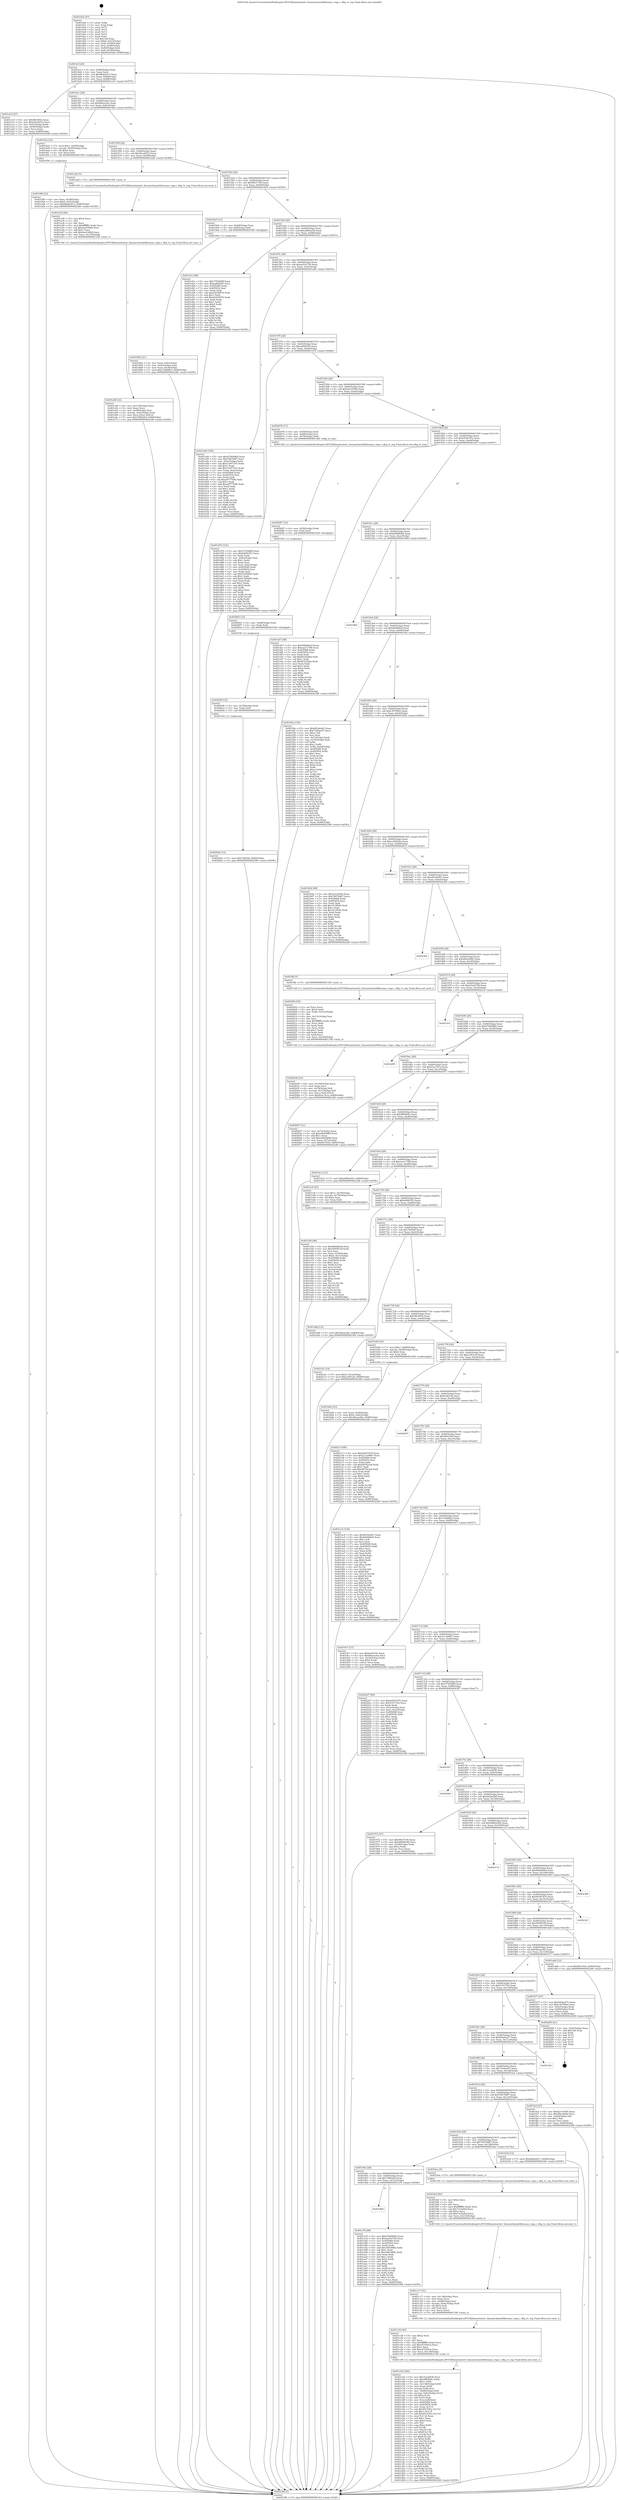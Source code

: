 digraph "0x4014a0" {
  label = "0x4014a0 (/mnt/c/Users/mathe/Desktop/tcc/POCII/binaries/extr_linuxarcharm64kvmsys_regs.c_dbg_to_reg_Final-ollvm.out::main(0))"
  labelloc = "t"
  node[shape=record]

  Entry [label="",width=0.3,height=0.3,shape=circle,fillcolor=black,style=filled]
  "0x4014cf" [label="{
     0x4014cf [29]\l
     | [instrs]\l
     &nbsp;&nbsp;0x4014cf \<+3\>: mov -0x80(%rbp),%eax\l
     &nbsp;&nbsp;0x4014d2 \<+2\>: mov %eax,%ecx\l
     &nbsp;&nbsp;0x4014d4 \<+6\>: sub $0x88ab2013,%ecx\l
     &nbsp;&nbsp;0x4014da \<+6\>: mov %eax,-0x84(%rbp)\l
     &nbsp;&nbsp;0x4014e0 \<+6\>: mov %ecx,-0x88(%rbp)\l
     &nbsp;&nbsp;0x4014e6 \<+6\>: je 0000000000401a10 \<main+0x570\>\l
  }"]
  "0x401a10" [label="{
     0x401a10 [27]\l
     | [instrs]\l
     &nbsp;&nbsp;0x401a10 \<+5\>: mov $0x98c4952,%eax\l
     &nbsp;&nbsp;0x401a15 \<+5\>: mov $0x92ce8512,%ecx\l
     &nbsp;&nbsp;0x401a1a \<+3\>: mov -0x5c(%rbp),%edx\l
     &nbsp;&nbsp;0x401a1d \<+3\>: cmp -0x50(%rbp),%edx\l
     &nbsp;&nbsp;0x401a20 \<+3\>: cmovl %ecx,%eax\l
     &nbsp;&nbsp;0x401a23 \<+3\>: mov %eax,-0x80(%rbp)\l
     &nbsp;&nbsp;0x401a26 \<+5\>: jmp 00000000004023d8 \<main+0xf38\>\l
  }"]
  "0x4014ec" [label="{
     0x4014ec [28]\l
     | [instrs]\l
     &nbsp;&nbsp;0x4014ec \<+5\>: jmp 00000000004014f1 \<main+0x51\>\l
     &nbsp;&nbsp;0x4014f1 \<+6\>: mov -0x84(%rbp),%eax\l
     &nbsp;&nbsp;0x4014f7 \<+5\>: sub $0x89eea3ee,%eax\l
     &nbsp;&nbsp;0x4014fc \<+6\>: mov %eax,-0x8c(%rbp)\l
     &nbsp;&nbsp;0x401502 \<+6\>: je 00000000004019e2 \<main+0x542\>\l
  }"]
  Exit [label="",width=0.3,height=0.3,shape=circle,fillcolor=black,style=filled,peripheries=2]
  "0x4019e2" [label="{
     0x4019e2 [23]\l
     | [instrs]\l
     &nbsp;&nbsp;0x4019e2 \<+7\>: movl $0x1,-0x50(%rbp)\l
     &nbsp;&nbsp;0x4019e9 \<+4\>: movslq -0x50(%rbp),%rax\l
     &nbsp;&nbsp;0x4019ed \<+4\>: shl $0x2,%rax\l
     &nbsp;&nbsp;0x4019f1 \<+3\>: mov %rax,%rdi\l
     &nbsp;&nbsp;0x4019f4 \<+5\>: call 0000000000401050 \<malloc@plt\>\l
     | [calls]\l
     &nbsp;&nbsp;0x401050 \{1\} (unknown)\l
  }"]
  "0x401508" [label="{
     0x401508 [28]\l
     | [instrs]\l
     &nbsp;&nbsp;0x401508 \<+5\>: jmp 000000000040150d \<main+0x6d\>\l
     &nbsp;&nbsp;0x40150d \<+6\>: mov -0x84(%rbp),%eax\l
     &nbsp;&nbsp;0x401513 \<+5\>: sub $0x92ce8512,%eax\l
     &nbsp;&nbsp;0x401518 \<+6\>: mov %eax,-0x90(%rbp)\l
     &nbsp;&nbsp;0x40151e \<+6\>: je 0000000000401a2b \<main+0x58b\>\l
  }"]
  "0x4020ab" [label="{
     0x4020ab [12]\l
     | [instrs]\l
     &nbsp;&nbsp;0x4020ab \<+7\>: movl $0x7b8548,-0x80(%rbp)\l
     &nbsp;&nbsp;0x4020b2 \<+5\>: jmp 00000000004023d8 \<main+0xf38\>\l
  }"]
  "0x401a2b" [label="{
     0x401a2b [5]\l
     | [instrs]\l
     &nbsp;&nbsp;0x401a2b \<+5\>: call 0000000000401160 \<next_i\>\l
     | [calls]\l
     &nbsp;&nbsp;0x401160 \{1\} (/mnt/c/Users/mathe/Desktop/tcc/POCII/binaries/extr_linuxarcharm64kvmsys_regs.c_dbg_to_reg_Final-ollvm.out::next_i)\l
  }"]
  "0x401524" [label="{
     0x401524 [28]\l
     | [instrs]\l
     &nbsp;&nbsp;0x401524 \<+5\>: jmp 0000000000401529 \<main+0x89\>\l
     &nbsp;&nbsp;0x401529 \<+6\>: mov -0x84(%rbp),%eax\l
     &nbsp;&nbsp;0x40152f \<+5\>: sub $0x9fb37344,%eax\l
     &nbsp;&nbsp;0x401534 \<+6\>: mov %eax,-0x94(%rbp)\l
     &nbsp;&nbsp;0x40153a \<+6\>: je 00000000004019a5 \<main+0x505\>\l
  }"]
  "0x40209f" [label="{
     0x40209f [12]\l
     | [instrs]\l
     &nbsp;&nbsp;0x40209f \<+4\>: mov -0x78(%rbp),%rdx\l
     &nbsp;&nbsp;0x4020a3 \<+3\>: mov %rdx,%rdi\l
     &nbsp;&nbsp;0x4020a6 \<+5\>: call 0000000000401030 \<free@plt\>\l
     | [calls]\l
     &nbsp;&nbsp;0x401030 \{1\} (unknown)\l
  }"]
  "0x4019a5" [label="{
     0x4019a5 [13]\l
     | [instrs]\l
     &nbsp;&nbsp;0x4019a5 \<+4\>: mov -0x48(%rbp),%rax\l
     &nbsp;&nbsp;0x4019a9 \<+4\>: mov 0x8(%rax),%rdi\l
     &nbsp;&nbsp;0x4019ad \<+5\>: call 0000000000401060 \<atoi@plt\>\l
     | [calls]\l
     &nbsp;&nbsp;0x401060 \{1\} (unknown)\l
  }"]
  "0x401540" [label="{
     0x401540 [28]\l
     | [instrs]\l
     &nbsp;&nbsp;0x401540 \<+5\>: jmp 0000000000401545 \<main+0xa5\>\l
     &nbsp;&nbsp;0x401545 \<+6\>: mov -0x84(%rbp),%eax\l
     &nbsp;&nbsp;0x40154b \<+5\>: sub $0xa080a25d,%eax\l
     &nbsp;&nbsp;0x401550 \<+6\>: mov %eax,-0x98(%rbp)\l
     &nbsp;&nbsp;0x401556 \<+6\>: je 0000000000401d1e \<main+0x87e\>\l
  }"]
  "0x402093" [label="{
     0x402093 [12]\l
     | [instrs]\l
     &nbsp;&nbsp;0x402093 \<+4\>: mov -0x68(%rbp),%rdx\l
     &nbsp;&nbsp;0x402097 \<+3\>: mov %rdx,%rdi\l
     &nbsp;&nbsp;0x40209a \<+5\>: call 0000000000401030 \<free@plt\>\l
     | [calls]\l
     &nbsp;&nbsp;0x401030 \{1\} (unknown)\l
  }"]
  "0x401d1e" [label="{
     0x401d1e [88]\l
     | [instrs]\l
     &nbsp;&nbsp;0x401d1e \<+5\>: mov $0x37938d9f,%eax\l
     &nbsp;&nbsp;0x401d23 \<+5\>: mov $0xaaf08295,%ecx\l
     &nbsp;&nbsp;0x401d28 \<+7\>: mov 0x405068,%edx\l
     &nbsp;&nbsp;0x401d2f \<+7\>: mov 0x405054,%esi\l
     &nbsp;&nbsp;0x401d36 \<+2\>: mov %edx,%edi\l
     &nbsp;&nbsp;0x401d38 \<+6\>: sub $0xd2436970,%edi\l
     &nbsp;&nbsp;0x401d3e \<+3\>: sub $0x1,%edi\l
     &nbsp;&nbsp;0x401d41 \<+6\>: add $0xd2436970,%edi\l
     &nbsp;&nbsp;0x401d47 \<+3\>: imul %edi,%edx\l
     &nbsp;&nbsp;0x401d4a \<+3\>: and $0x1,%edx\l
     &nbsp;&nbsp;0x401d4d \<+3\>: cmp $0x0,%edx\l
     &nbsp;&nbsp;0x401d50 \<+4\>: sete %r8b\l
     &nbsp;&nbsp;0x401d54 \<+3\>: cmp $0xa,%esi\l
     &nbsp;&nbsp;0x401d57 \<+4\>: setl %r9b\l
     &nbsp;&nbsp;0x401d5b \<+3\>: mov %r8b,%r10b\l
     &nbsp;&nbsp;0x401d5e \<+3\>: and %r9b,%r10b\l
     &nbsp;&nbsp;0x401d61 \<+3\>: xor %r9b,%r8b\l
     &nbsp;&nbsp;0x401d64 \<+3\>: or %r8b,%r10b\l
     &nbsp;&nbsp;0x401d67 \<+4\>: test $0x1,%r10b\l
     &nbsp;&nbsp;0x401d6b \<+3\>: cmovne %ecx,%eax\l
     &nbsp;&nbsp;0x401d6e \<+3\>: mov %eax,-0x80(%rbp)\l
     &nbsp;&nbsp;0x401d71 \<+5\>: jmp 00000000004023d8 \<main+0xf38\>\l
  }"]
  "0x40155c" [label="{
     0x40155c [28]\l
     | [instrs]\l
     &nbsp;&nbsp;0x40155c \<+5\>: jmp 0000000000401561 \<main+0xc1\>\l
     &nbsp;&nbsp;0x401561 \<+6\>: mov -0x84(%rbp),%eax\l
     &nbsp;&nbsp;0x401567 \<+5\>: sub $0xaa55c729,%eax\l
     &nbsp;&nbsp;0x40156c \<+6\>: mov %eax,-0x9c(%rbp)\l
     &nbsp;&nbsp;0x401572 \<+6\>: je 0000000000401ad0 \<main+0x630\>\l
  }"]
  "0x402087" [label="{
     0x402087 [12]\l
     | [instrs]\l
     &nbsp;&nbsp;0x402087 \<+4\>: mov -0x58(%rbp),%rdx\l
     &nbsp;&nbsp;0x40208b \<+3\>: mov %rdx,%rdi\l
     &nbsp;&nbsp;0x40208e \<+5\>: call 0000000000401030 \<free@plt\>\l
     | [calls]\l
     &nbsp;&nbsp;0x401030 \{1\} (unknown)\l
  }"]
  "0x401ad0" [label="{
     0x401ad0 [109]\l
     | [instrs]\l
     &nbsp;&nbsp;0x401ad0 \<+5\>: mov $0xd7d928b0,%eax\l
     &nbsp;&nbsp;0x401ad5 \<+5\>: mov $0x76679fd7,%ecx\l
     &nbsp;&nbsp;0x401ada \<+3\>: mov -0x5c(%rbp),%edx\l
     &nbsp;&nbsp;0x401add \<+6\>: sub $0x310071b5,%edx\l
     &nbsp;&nbsp;0x401ae3 \<+3\>: add $0x1,%edx\l
     &nbsp;&nbsp;0x401ae6 \<+6\>: add $0x310071b5,%edx\l
     &nbsp;&nbsp;0x401aec \<+3\>: mov %edx,-0x5c(%rbp)\l
     &nbsp;&nbsp;0x401aef \<+7\>: mov 0x405068,%edx\l
     &nbsp;&nbsp;0x401af6 \<+7\>: mov 0x405054,%esi\l
     &nbsp;&nbsp;0x401afd \<+2\>: mov %edx,%edi\l
     &nbsp;&nbsp;0x401aff \<+6\>: sub $0xa8777b9b,%edi\l
     &nbsp;&nbsp;0x401b05 \<+3\>: sub $0x1,%edi\l
     &nbsp;&nbsp;0x401b08 \<+6\>: add $0xa8777b9b,%edi\l
     &nbsp;&nbsp;0x401b0e \<+3\>: imul %edi,%edx\l
     &nbsp;&nbsp;0x401b11 \<+3\>: and $0x1,%edx\l
     &nbsp;&nbsp;0x401b14 \<+3\>: cmp $0x0,%edx\l
     &nbsp;&nbsp;0x401b17 \<+4\>: sete %r8b\l
     &nbsp;&nbsp;0x401b1b \<+3\>: cmp $0xa,%esi\l
     &nbsp;&nbsp;0x401b1e \<+4\>: setl %r9b\l
     &nbsp;&nbsp;0x401b22 \<+3\>: mov %r8b,%r10b\l
     &nbsp;&nbsp;0x401b25 \<+3\>: and %r9b,%r10b\l
     &nbsp;&nbsp;0x401b28 \<+3\>: xor %r9b,%r8b\l
     &nbsp;&nbsp;0x401b2b \<+3\>: or %r8b,%r10b\l
     &nbsp;&nbsp;0x401b2e \<+4\>: test $0x1,%r10b\l
     &nbsp;&nbsp;0x401b32 \<+3\>: cmovne %ecx,%eax\l
     &nbsp;&nbsp;0x401b35 \<+3\>: mov %eax,-0x80(%rbp)\l
     &nbsp;&nbsp;0x401b38 \<+5\>: jmp 00000000004023d8 \<main+0xf38\>\l
  }"]
  "0x401578" [label="{
     0x401578 [28]\l
     | [instrs]\l
     &nbsp;&nbsp;0x401578 \<+5\>: jmp 000000000040157d \<main+0xdd\>\l
     &nbsp;&nbsp;0x40157d \<+6\>: mov -0x84(%rbp),%eax\l
     &nbsp;&nbsp;0x401583 \<+5\>: sub $0xaaf08295,%eax\l
     &nbsp;&nbsp;0x401588 \<+6\>: mov %eax,-0xa0(%rbp)\l
     &nbsp;&nbsp;0x40158e \<+6\>: je 0000000000401d76 \<main+0x8d6\>\l
  }"]
  "0x402036" [label="{
     0x402036 [33]\l
     | [instrs]\l
     &nbsp;&nbsp;0x402036 \<+6\>: mov -0x140(%rbp),%ecx\l
     &nbsp;&nbsp;0x40203c \<+3\>: imul %eax,%ecx\l
     &nbsp;&nbsp;0x40203f \<+4\>: mov -0x78(%rbp),%r8\l
     &nbsp;&nbsp;0x402043 \<+4\>: movslq -0x7c(%rbp),%r9\l
     &nbsp;&nbsp;0x402047 \<+4\>: mov %ecx,(%r8,%r9,4)\l
     &nbsp;&nbsp;0x40204b \<+7\>: movl $0xdcac7b1a,-0x80(%rbp)\l
     &nbsp;&nbsp;0x402052 \<+5\>: jmp 00000000004023d8 \<main+0xf38\>\l
  }"]
  "0x401d76" [label="{
     0x401d76 [101]\l
     | [instrs]\l
     &nbsp;&nbsp;0x401d76 \<+5\>: mov $0x37938d9f,%eax\l
     &nbsp;&nbsp;0x401d7b \<+5\>: mov $0xfa089351,%ecx\l
     &nbsp;&nbsp;0x401d80 \<+2\>: xor %edx,%edx\l
     &nbsp;&nbsp;0x401d82 \<+3\>: mov -0x6c(%rbp),%esi\l
     &nbsp;&nbsp;0x401d85 \<+3\>: sub $0x1,%edx\l
     &nbsp;&nbsp;0x401d88 \<+2\>: sub %edx,%esi\l
     &nbsp;&nbsp;0x401d8a \<+3\>: mov %esi,-0x6c(%rbp)\l
     &nbsp;&nbsp;0x401d8d \<+7\>: mov 0x405068,%edx\l
     &nbsp;&nbsp;0x401d94 \<+7\>: mov 0x405054,%esi\l
     &nbsp;&nbsp;0x401d9b \<+2\>: mov %edx,%edi\l
     &nbsp;&nbsp;0x401d9d \<+6\>: sub $0xf15d0840,%edi\l
     &nbsp;&nbsp;0x401da3 \<+3\>: sub $0x1,%edi\l
     &nbsp;&nbsp;0x401da6 \<+6\>: add $0xf15d0840,%edi\l
     &nbsp;&nbsp;0x401dac \<+3\>: imul %edi,%edx\l
     &nbsp;&nbsp;0x401daf \<+3\>: and $0x1,%edx\l
     &nbsp;&nbsp;0x401db2 \<+3\>: cmp $0x0,%edx\l
     &nbsp;&nbsp;0x401db5 \<+4\>: sete %r8b\l
     &nbsp;&nbsp;0x401db9 \<+3\>: cmp $0xa,%esi\l
     &nbsp;&nbsp;0x401dbc \<+4\>: setl %r9b\l
     &nbsp;&nbsp;0x401dc0 \<+3\>: mov %r8b,%r10b\l
     &nbsp;&nbsp;0x401dc3 \<+3\>: and %r9b,%r10b\l
     &nbsp;&nbsp;0x401dc6 \<+3\>: xor %r9b,%r8b\l
     &nbsp;&nbsp;0x401dc9 \<+3\>: or %r8b,%r10b\l
     &nbsp;&nbsp;0x401dcc \<+4\>: test $0x1,%r10b\l
     &nbsp;&nbsp;0x401dd0 \<+3\>: cmovne %ecx,%eax\l
     &nbsp;&nbsp;0x401dd3 \<+3\>: mov %eax,-0x80(%rbp)\l
     &nbsp;&nbsp;0x401dd6 \<+5\>: jmp 00000000004023d8 \<main+0xf38\>\l
  }"]
  "0x401594" [label="{
     0x401594 [28]\l
     | [instrs]\l
     &nbsp;&nbsp;0x401594 \<+5\>: jmp 0000000000401599 \<main+0xf9\>\l
     &nbsp;&nbsp;0x401599 \<+6\>: mov -0x84(%rbp),%eax\l
     &nbsp;&nbsp;0x40159f \<+5\>: sub $0xb2e14560,%eax\l
     &nbsp;&nbsp;0x4015a4 \<+6\>: mov %eax,-0xa4(%rbp)\l
     &nbsp;&nbsp;0x4015aa \<+6\>: je 0000000000402076 \<main+0xbd6\>\l
  }"]
  "0x402002" [label="{
     0x402002 [52]\l
     | [instrs]\l
     &nbsp;&nbsp;0x402002 \<+2\>: xor %ecx,%ecx\l
     &nbsp;&nbsp;0x402004 \<+5\>: mov $0x2,%edx\l
     &nbsp;&nbsp;0x402009 \<+6\>: mov %edx,-0x13c(%rbp)\l
     &nbsp;&nbsp;0x40200f \<+1\>: cltd\l
     &nbsp;&nbsp;0x402010 \<+6\>: mov -0x13c(%rbp),%esi\l
     &nbsp;&nbsp;0x402016 \<+2\>: idiv %esi\l
     &nbsp;&nbsp;0x402018 \<+6\>: imul $0xfffffffe,%edx,%edx\l
     &nbsp;&nbsp;0x40201e \<+2\>: mov %ecx,%edi\l
     &nbsp;&nbsp;0x402020 \<+2\>: sub %edx,%edi\l
     &nbsp;&nbsp;0x402022 \<+2\>: mov %ecx,%edx\l
     &nbsp;&nbsp;0x402024 \<+3\>: sub $0x1,%edx\l
     &nbsp;&nbsp;0x402027 \<+2\>: add %edx,%edi\l
     &nbsp;&nbsp;0x402029 \<+2\>: sub %edi,%ecx\l
     &nbsp;&nbsp;0x40202b \<+6\>: mov %ecx,-0x140(%rbp)\l
     &nbsp;&nbsp;0x402031 \<+5\>: call 0000000000401160 \<next_i\>\l
     | [calls]\l
     &nbsp;&nbsp;0x401160 \{1\} (/mnt/c/Users/mathe/Desktop/tcc/POCII/binaries/extr_linuxarcharm64kvmsys_regs.c_dbg_to_reg_Final-ollvm.out::next_i)\l
  }"]
  "0x402076" [label="{
     0x402076 [17]\l
     | [instrs]\l
     &nbsp;&nbsp;0x402076 \<+4\>: mov -0x58(%rbp),%rdi\l
     &nbsp;&nbsp;0x40207a \<+4\>: mov -0x68(%rbp),%rsi\l
     &nbsp;&nbsp;0x40207e \<+4\>: mov -0x78(%rbp),%rdx\l
     &nbsp;&nbsp;0x402082 \<+5\>: call 00000000004013b0 \<dbg_to_reg\>\l
     | [calls]\l
     &nbsp;&nbsp;0x4013b0 \{1\} (/mnt/c/Users/mathe/Desktop/tcc/POCII/binaries/extr_linuxarcharm64kvmsys_regs.c_dbg_to_reg_Final-ollvm.out::dbg_to_reg)\l
  }"]
  "0x4015b0" [label="{
     0x4015b0 [28]\l
     | [instrs]\l
     &nbsp;&nbsp;0x4015b0 \<+5\>: jmp 00000000004015b5 \<main+0x115\>\l
     &nbsp;&nbsp;0x4015b5 \<+6\>: mov -0x84(%rbp),%eax\l
     &nbsp;&nbsp;0x4015bb \<+5\>: sub $0xb43bc67e,%eax\l
     &nbsp;&nbsp;0x4015c0 \<+6\>: mov %eax,-0xa8(%rbp)\l
     &nbsp;&nbsp;0x4015c6 \<+6\>: je 0000000000401de7 \<main+0x947\>\l
  }"]
  "0x401e56" [label="{
     0x401e56 [98]\l
     | [instrs]\l
     &nbsp;&nbsp;0x401e56 \<+5\>: mov $0x48bdb0e0,%ecx\l
     &nbsp;&nbsp;0x401e5b \<+5\>: mov $0x5605814f,%edx\l
     &nbsp;&nbsp;0x401e60 \<+2\>: xor %esi,%esi\l
     &nbsp;&nbsp;0x401e62 \<+4\>: mov %rax,-0x78(%rbp)\l
     &nbsp;&nbsp;0x401e66 \<+7\>: movl $0x0,-0x7c(%rbp)\l
     &nbsp;&nbsp;0x401e6d \<+8\>: mov 0x405068,%r8d\l
     &nbsp;&nbsp;0x401e75 \<+8\>: mov 0x405054,%r9d\l
     &nbsp;&nbsp;0x401e7d \<+3\>: sub $0x1,%esi\l
     &nbsp;&nbsp;0x401e80 \<+3\>: mov %r8d,%r10d\l
     &nbsp;&nbsp;0x401e83 \<+3\>: add %esi,%r10d\l
     &nbsp;&nbsp;0x401e86 \<+4\>: imul %r10d,%r8d\l
     &nbsp;&nbsp;0x401e8a \<+4\>: and $0x1,%r8d\l
     &nbsp;&nbsp;0x401e8e \<+4\>: cmp $0x0,%r8d\l
     &nbsp;&nbsp;0x401e92 \<+4\>: sete %r11b\l
     &nbsp;&nbsp;0x401e96 \<+4\>: cmp $0xa,%r9d\l
     &nbsp;&nbsp;0x401e9a \<+3\>: setl %bl\l
     &nbsp;&nbsp;0x401e9d \<+3\>: mov %r11b,%r14b\l
     &nbsp;&nbsp;0x401ea0 \<+3\>: and %bl,%r14b\l
     &nbsp;&nbsp;0x401ea3 \<+3\>: xor %bl,%r11b\l
     &nbsp;&nbsp;0x401ea6 \<+3\>: or %r11b,%r14b\l
     &nbsp;&nbsp;0x401ea9 \<+4\>: test $0x1,%r14b\l
     &nbsp;&nbsp;0x401ead \<+3\>: cmovne %edx,%ecx\l
     &nbsp;&nbsp;0x401eb0 \<+3\>: mov %ecx,-0x80(%rbp)\l
     &nbsp;&nbsp;0x401eb3 \<+5\>: jmp 00000000004023d8 \<main+0xf38\>\l
  }"]
  "0x401de7" [label="{
     0x401de7 [88]\l
     | [instrs]\l
     &nbsp;&nbsp;0x401de7 \<+5\>: mov $0x48bdb0e0,%eax\l
     &nbsp;&nbsp;0x401dec \<+5\>: mov $0xeee11788,%ecx\l
     &nbsp;&nbsp;0x401df1 \<+7\>: mov 0x405068,%edx\l
     &nbsp;&nbsp;0x401df8 \<+7\>: mov 0x405054,%esi\l
     &nbsp;&nbsp;0x401dff \<+2\>: mov %edx,%edi\l
     &nbsp;&nbsp;0x401e01 \<+6\>: add $0xf01b26bd,%edi\l
     &nbsp;&nbsp;0x401e07 \<+3\>: sub $0x1,%edi\l
     &nbsp;&nbsp;0x401e0a \<+6\>: sub $0xf01b26bd,%edi\l
     &nbsp;&nbsp;0x401e10 \<+3\>: imul %edi,%edx\l
     &nbsp;&nbsp;0x401e13 \<+3\>: and $0x1,%edx\l
     &nbsp;&nbsp;0x401e16 \<+3\>: cmp $0x0,%edx\l
     &nbsp;&nbsp;0x401e19 \<+4\>: sete %r8b\l
     &nbsp;&nbsp;0x401e1d \<+3\>: cmp $0xa,%esi\l
     &nbsp;&nbsp;0x401e20 \<+4\>: setl %r9b\l
     &nbsp;&nbsp;0x401e24 \<+3\>: mov %r8b,%r10b\l
     &nbsp;&nbsp;0x401e27 \<+3\>: and %r9b,%r10b\l
     &nbsp;&nbsp;0x401e2a \<+3\>: xor %r9b,%r8b\l
     &nbsp;&nbsp;0x401e2d \<+3\>: or %r8b,%r10b\l
     &nbsp;&nbsp;0x401e30 \<+4\>: test $0x1,%r10b\l
     &nbsp;&nbsp;0x401e34 \<+3\>: cmovne %ecx,%eax\l
     &nbsp;&nbsp;0x401e37 \<+3\>: mov %eax,-0x80(%rbp)\l
     &nbsp;&nbsp;0x401e3a \<+5\>: jmp 00000000004023d8 \<main+0xf38\>\l
  }"]
  "0x4015cc" [label="{
     0x4015cc [28]\l
     | [instrs]\l
     &nbsp;&nbsp;0x4015cc \<+5\>: jmp 00000000004015d1 \<main+0x131\>\l
     &nbsp;&nbsp;0x4015d1 \<+6\>: mov -0x84(%rbp),%eax\l
     &nbsp;&nbsp;0x4015d7 \<+5\>: sub $0xb8998e80,%eax\l
     &nbsp;&nbsp;0x4015dc \<+6\>: mov %eax,-0xac(%rbp)\l
     &nbsp;&nbsp;0x4015e2 \<+6\>: je 000000000040198d \<main+0x4ed\>\l
  }"]
  "0x401c5e" [label="{
     0x401c5e [180]\l
     | [instrs]\l
     &nbsp;&nbsp;0x401c5e \<+5\>: mov $0x3cecb836,%ecx\l
     &nbsp;&nbsp;0x401c63 \<+5\>: mov $0xdf9f284c,%edx\l
     &nbsp;&nbsp;0x401c68 \<+3\>: mov $0x1,%r8b\l
     &nbsp;&nbsp;0x401c6b \<+7\>: mov -0x138(%rbp),%r9d\l
     &nbsp;&nbsp;0x401c72 \<+4\>: imul %eax,%r9d\l
     &nbsp;&nbsp;0x401c76 \<+3\>: movslq %r9d,%rsi\l
     &nbsp;&nbsp;0x401c79 \<+4\>: mov -0x68(%rbp),%rdi\l
     &nbsp;&nbsp;0x401c7d \<+4\>: movslq -0x6c(%rbp),%r10\l
     &nbsp;&nbsp;0x401c81 \<+4\>: shl $0x4,%r10\l
     &nbsp;&nbsp;0x401c85 \<+3\>: add %r10,%rdi\l
     &nbsp;&nbsp;0x401c88 \<+4\>: mov %rsi,0x8(%rdi)\l
     &nbsp;&nbsp;0x401c8c \<+7\>: mov 0x405068,%eax\l
     &nbsp;&nbsp;0x401c93 \<+8\>: mov 0x405054,%r9d\l
     &nbsp;&nbsp;0x401c9b \<+3\>: mov %eax,%r11d\l
     &nbsp;&nbsp;0x401c9e \<+7\>: sub $0x85c53fce,%r11d\l
     &nbsp;&nbsp;0x401ca5 \<+4\>: sub $0x1,%r11d\l
     &nbsp;&nbsp;0x401ca9 \<+7\>: add $0x85c53fce,%r11d\l
     &nbsp;&nbsp;0x401cb0 \<+4\>: imul %r11d,%eax\l
     &nbsp;&nbsp;0x401cb4 \<+3\>: and $0x1,%eax\l
     &nbsp;&nbsp;0x401cb7 \<+3\>: cmp $0x0,%eax\l
     &nbsp;&nbsp;0x401cba \<+3\>: sete %bl\l
     &nbsp;&nbsp;0x401cbd \<+4\>: cmp $0xa,%r9d\l
     &nbsp;&nbsp;0x401cc1 \<+4\>: setl %r14b\l
     &nbsp;&nbsp;0x401cc5 \<+3\>: mov %bl,%r15b\l
     &nbsp;&nbsp;0x401cc8 \<+4\>: xor $0xff,%r15b\l
     &nbsp;&nbsp;0x401ccc \<+3\>: mov %r14b,%r12b\l
     &nbsp;&nbsp;0x401ccf \<+4\>: xor $0xff,%r12b\l
     &nbsp;&nbsp;0x401cd3 \<+4\>: xor $0x0,%r8b\l
     &nbsp;&nbsp;0x401cd7 \<+3\>: mov %r15b,%r13b\l
     &nbsp;&nbsp;0x401cda \<+4\>: and $0x0,%r13b\l
     &nbsp;&nbsp;0x401cde \<+3\>: and %r8b,%bl\l
     &nbsp;&nbsp;0x401ce1 \<+3\>: mov %r12b,%al\l
     &nbsp;&nbsp;0x401ce4 \<+2\>: and $0x0,%al\l
     &nbsp;&nbsp;0x401ce6 \<+3\>: and %r8b,%r14b\l
     &nbsp;&nbsp;0x401ce9 \<+3\>: or %bl,%r13b\l
     &nbsp;&nbsp;0x401cec \<+3\>: or %r14b,%al\l
     &nbsp;&nbsp;0x401cef \<+3\>: xor %al,%r13b\l
     &nbsp;&nbsp;0x401cf2 \<+3\>: or %r12b,%r15b\l
     &nbsp;&nbsp;0x401cf5 \<+4\>: xor $0xff,%r15b\l
     &nbsp;&nbsp;0x401cf9 \<+4\>: or $0x0,%r8b\l
     &nbsp;&nbsp;0x401cfd \<+3\>: and %r8b,%r15b\l
     &nbsp;&nbsp;0x401d00 \<+3\>: or %r15b,%r13b\l
     &nbsp;&nbsp;0x401d03 \<+4\>: test $0x1,%r13b\l
     &nbsp;&nbsp;0x401d07 \<+3\>: cmovne %edx,%ecx\l
     &nbsp;&nbsp;0x401d0a \<+3\>: mov %ecx,-0x80(%rbp)\l
     &nbsp;&nbsp;0x401d0d \<+5\>: jmp 00000000004023d8 \<main+0xf38\>\l
  }"]
  "0x40198d" [label="{
     0x40198d\l
  }", style=dashed]
  "0x4015e8" [label="{
     0x4015e8 [28]\l
     | [instrs]\l
     &nbsp;&nbsp;0x4015e8 \<+5\>: jmp 00000000004015ed \<main+0x14d\>\l
     &nbsp;&nbsp;0x4015ed \<+6\>: mov -0x84(%rbp),%eax\l
     &nbsp;&nbsp;0x4015f3 \<+5\>: sub $0xbfe968e8,%eax\l
     &nbsp;&nbsp;0x4015f8 \<+6\>: mov %eax,-0xb0(%rbp)\l
     &nbsp;&nbsp;0x4015fe \<+6\>: je 0000000000401f4a \<main+0xaaa\>\l
  }"]
  "0x401c36" [label="{
     0x401c36 [40]\l
     | [instrs]\l
     &nbsp;&nbsp;0x401c36 \<+5\>: mov $0x2,%ecx\l
     &nbsp;&nbsp;0x401c3b \<+1\>: cltd\l
     &nbsp;&nbsp;0x401c3c \<+2\>: idiv %ecx\l
     &nbsp;&nbsp;0x401c3e \<+6\>: imul $0xfffffffe,%edx,%ecx\l
     &nbsp;&nbsp;0x401c44 \<+6\>: sub $0xcb7d443a,%ecx\l
     &nbsp;&nbsp;0x401c4a \<+3\>: add $0x1,%ecx\l
     &nbsp;&nbsp;0x401c4d \<+6\>: add $0xcb7d443a,%ecx\l
     &nbsp;&nbsp;0x401c53 \<+6\>: mov %ecx,-0x138(%rbp)\l
     &nbsp;&nbsp;0x401c59 \<+5\>: call 0000000000401160 \<next_i\>\l
     | [calls]\l
     &nbsp;&nbsp;0x401160 \{1\} (/mnt/c/Users/mathe/Desktop/tcc/POCII/binaries/extr_linuxarcharm64kvmsys_regs.c_dbg_to_reg_Final-ollvm.out::next_i)\l
  }"]
  "0x401f4a" [label="{
     0x401f4a [152]\l
     | [instrs]\l
     &nbsp;&nbsp;0x401f4a \<+5\>: mov $0xd03a0a81,%eax\l
     &nbsp;&nbsp;0x401f4f \<+5\>: mov $0x7244ac47,%ecx\l
     &nbsp;&nbsp;0x401f54 \<+2\>: mov $0x1,%dl\l
     &nbsp;&nbsp;0x401f56 \<+2\>: xor %esi,%esi\l
     &nbsp;&nbsp;0x401f58 \<+3\>: mov -0x7c(%rbp),%edi\l
     &nbsp;&nbsp;0x401f5b \<+3\>: cmp -0x70(%rbp),%edi\l
     &nbsp;&nbsp;0x401f5e \<+4\>: setl %r8b\l
     &nbsp;&nbsp;0x401f62 \<+4\>: and $0x1,%r8b\l
     &nbsp;&nbsp;0x401f66 \<+4\>: mov %r8b,-0x2d(%rbp)\l
     &nbsp;&nbsp;0x401f6a \<+7\>: mov 0x405068,%edi\l
     &nbsp;&nbsp;0x401f71 \<+8\>: mov 0x405054,%r9d\l
     &nbsp;&nbsp;0x401f79 \<+3\>: sub $0x1,%esi\l
     &nbsp;&nbsp;0x401f7c \<+3\>: mov %edi,%r10d\l
     &nbsp;&nbsp;0x401f7f \<+3\>: add %esi,%r10d\l
     &nbsp;&nbsp;0x401f82 \<+4\>: imul %r10d,%edi\l
     &nbsp;&nbsp;0x401f86 \<+3\>: and $0x1,%edi\l
     &nbsp;&nbsp;0x401f89 \<+3\>: cmp $0x0,%edi\l
     &nbsp;&nbsp;0x401f8c \<+4\>: sete %r8b\l
     &nbsp;&nbsp;0x401f90 \<+4\>: cmp $0xa,%r9d\l
     &nbsp;&nbsp;0x401f94 \<+4\>: setl %r11b\l
     &nbsp;&nbsp;0x401f98 \<+3\>: mov %r8b,%bl\l
     &nbsp;&nbsp;0x401f9b \<+3\>: xor $0xff,%bl\l
     &nbsp;&nbsp;0x401f9e \<+3\>: mov %r11b,%r14b\l
     &nbsp;&nbsp;0x401fa1 \<+4\>: xor $0xff,%r14b\l
     &nbsp;&nbsp;0x401fa5 \<+3\>: xor $0x0,%dl\l
     &nbsp;&nbsp;0x401fa8 \<+3\>: mov %bl,%r15b\l
     &nbsp;&nbsp;0x401fab \<+4\>: and $0x0,%r15b\l
     &nbsp;&nbsp;0x401faf \<+3\>: and %dl,%r8b\l
     &nbsp;&nbsp;0x401fb2 \<+3\>: mov %r14b,%r12b\l
     &nbsp;&nbsp;0x401fb5 \<+4\>: and $0x0,%r12b\l
     &nbsp;&nbsp;0x401fb9 \<+3\>: and %dl,%r11b\l
     &nbsp;&nbsp;0x401fbc \<+3\>: or %r8b,%r15b\l
     &nbsp;&nbsp;0x401fbf \<+3\>: or %r11b,%r12b\l
     &nbsp;&nbsp;0x401fc2 \<+3\>: xor %r12b,%r15b\l
     &nbsp;&nbsp;0x401fc5 \<+3\>: or %r14b,%bl\l
     &nbsp;&nbsp;0x401fc8 \<+3\>: xor $0xff,%bl\l
     &nbsp;&nbsp;0x401fcb \<+3\>: or $0x0,%dl\l
     &nbsp;&nbsp;0x401fce \<+2\>: and %dl,%bl\l
     &nbsp;&nbsp;0x401fd0 \<+3\>: or %bl,%r15b\l
     &nbsp;&nbsp;0x401fd3 \<+4\>: test $0x1,%r15b\l
     &nbsp;&nbsp;0x401fd7 \<+3\>: cmovne %ecx,%eax\l
     &nbsp;&nbsp;0x401fda \<+3\>: mov %eax,-0x80(%rbp)\l
     &nbsp;&nbsp;0x401fdd \<+5\>: jmp 00000000004023d8 \<main+0xf38\>\l
  }"]
  "0x401604" [label="{
     0x401604 [28]\l
     | [instrs]\l
     &nbsp;&nbsp;0x401604 \<+5\>: jmp 0000000000401609 \<main+0x169\>\l
     &nbsp;&nbsp;0x401609 \<+6\>: mov -0x84(%rbp),%eax\l
     &nbsp;&nbsp;0x40160f \<+5\>: sub $0xc39798ee,%eax\l
     &nbsp;&nbsp;0x401614 \<+6\>: mov %eax,-0xb4(%rbp)\l
     &nbsp;&nbsp;0x40161a \<+6\>: je 0000000000401b92 \<main+0x6f2\>\l
  }"]
  "0x401c17" [label="{
     0x401c17 [31]\l
     | [instrs]\l
     &nbsp;&nbsp;0x401c17 \<+6\>: mov -0x134(%rbp),%ecx\l
     &nbsp;&nbsp;0x401c1d \<+3\>: imul %eax,%ecx\l
     &nbsp;&nbsp;0x401c20 \<+4\>: mov -0x68(%rbp),%rsi\l
     &nbsp;&nbsp;0x401c24 \<+4\>: movslq -0x6c(%rbp),%rdi\l
     &nbsp;&nbsp;0x401c28 \<+4\>: shl $0x4,%rdi\l
     &nbsp;&nbsp;0x401c2c \<+3\>: add %rdi,%rsi\l
     &nbsp;&nbsp;0x401c2f \<+2\>: mov %ecx,(%rsi)\l
     &nbsp;&nbsp;0x401c31 \<+5\>: call 0000000000401160 \<next_i\>\l
     | [calls]\l
     &nbsp;&nbsp;0x401160 \{1\} (/mnt/c/Users/mathe/Desktop/tcc/POCII/binaries/extr_linuxarcharm64kvmsys_regs.c_dbg_to_reg_Final-ollvm.out::next_i)\l
  }"]
  "0x401b92" [label="{
     0x401b92 [88]\l
     | [instrs]\l
     &nbsp;&nbsp;0x401b92 \<+5\>: mov $0x3cecb836,%eax\l
     &nbsp;&nbsp;0x401b97 \<+5\>: mov $0x76976d87,%ecx\l
     &nbsp;&nbsp;0x401b9c \<+7\>: mov 0x405068,%edx\l
     &nbsp;&nbsp;0x401ba3 \<+7\>: mov 0x405054,%esi\l
     &nbsp;&nbsp;0x401baa \<+2\>: mov %edx,%edi\l
     &nbsp;&nbsp;0x401bac \<+6\>: add $0x1fc3f83b,%edi\l
     &nbsp;&nbsp;0x401bb2 \<+3\>: sub $0x1,%edi\l
     &nbsp;&nbsp;0x401bb5 \<+6\>: sub $0x1fc3f83b,%edi\l
     &nbsp;&nbsp;0x401bbb \<+3\>: imul %edi,%edx\l
     &nbsp;&nbsp;0x401bbe \<+3\>: and $0x1,%edx\l
     &nbsp;&nbsp;0x401bc1 \<+3\>: cmp $0x0,%edx\l
     &nbsp;&nbsp;0x401bc4 \<+4\>: sete %r8b\l
     &nbsp;&nbsp;0x401bc8 \<+3\>: cmp $0xa,%esi\l
     &nbsp;&nbsp;0x401bcb \<+4\>: setl %r9b\l
     &nbsp;&nbsp;0x401bcf \<+3\>: mov %r8b,%r10b\l
     &nbsp;&nbsp;0x401bd2 \<+3\>: and %r9b,%r10b\l
     &nbsp;&nbsp;0x401bd5 \<+3\>: xor %r9b,%r8b\l
     &nbsp;&nbsp;0x401bd8 \<+3\>: or %r8b,%r10b\l
     &nbsp;&nbsp;0x401bdb \<+4\>: test $0x1,%r10b\l
     &nbsp;&nbsp;0x401bdf \<+3\>: cmovne %ecx,%eax\l
     &nbsp;&nbsp;0x401be2 \<+3\>: mov %eax,-0x80(%rbp)\l
     &nbsp;&nbsp;0x401be5 \<+5\>: jmp 00000000004023d8 \<main+0xf38\>\l
  }"]
  "0x401620" [label="{
     0x401620 [28]\l
     | [instrs]\l
     &nbsp;&nbsp;0x401620 \<+5\>: jmp 0000000000401625 \<main+0x185\>\l
     &nbsp;&nbsp;0x401625 \<+6\>: mov -0x84(%rbp),%eax\l
     &nbsp;&nbsp;0x40162b \<+5\>: sub $0xcc62024e,%eax\l
     &nbsp;&nbsp;0x401630 \<+6\>: mov %eax,-0xb8(%rbp)\l
     &nbsp;&nbsp;0x401636 \<+6\>: je 00000000004020c3 \<main+0xc23\>\l
  }"]
  "0x401bef" [label="{
     0x401bef [40]\l
     | [instrs]\l
     &nbsp;&nbsp;0x401bef \<+5\>: mov $0x2,%ecx\l
     &nbsp;&nbsp;0x401bf4 \<+1\>: cltd\l
     &nbsp;&nbsp;0x401bf5 \<+2\>: idiv %ecx\l
     &nbsp;&nbsp;0x401bf7 \<+6\>: imul $0xfffffffe,%edx,%ecx\l
     &nbsp;&nbsp;0x401bfd \<+6\>: sub $0x73c5a9ef,%ecx\l
     &nbsp;&nbsp;0x401c03 \<+3\>: add $0x1,%ecx\l
     &nbsp;&nbsp;0x401c06 \<+6\>: add $0x73c5a9ef,%ecx\l
     &nbsp;&nbsp;0x401c0c \<+6\>: mov %ecx,-0x134(%rbp)\l
     &nbsp;&nbsp;0x401c12 \<+5\>: call 0000000000401160 \<next_i\>\l
     | [calls]\l
     &nbsp;&nbsp;0x401160 \{1\} (/mnt/c/Users/mathe/Desktop/tcc/POCII/binaries/extr_linuxarcharm64kvmsys_regs.c_dbg_to_reg_Final-ollvm.out::next_i)\l
  }"]
  "0x4020c3" [label="{
     0x4020c3\l
  }", style=dashed]
  "0x40163c" [label="{
     0x40163c [28]\l
     | [instrs]\l
     &nbsp;&nbsp;0x40163c \<+5\>: jmp 0000000000401641 \<main+0x1a1\>\l
     &nbsp;&nbsp;0x401641 \<+6\>: mov -0x84(%rbp),%eax\l
     &nbsp;&nbsp;0x401647 \<+5\>: sub $0xd03a0a81,%eax\l
     &nbsp;&nbsp;0x40164c \<+6\>: mov %eax,-0xbc(%rbp)\l
     &nbsp;&nbsp;0x401652 \<+6\>: je 00000000004023b4 \<main+0xf14\>\l
  }"]
  "0x401b60" [label="{
     0x401b60 [23]\l
     | [instrs]\l
     &nbsp;&nbsp;0x401b60 \<+4\>: mov %rax,-0x68(%rbp)\l
     &nbsp;&nbsp;0x401b64 \<+7\>: movl $0x0,-0x6c(%rbp)\l
     &nbsp;&nbsp;0x401b6b \<+7\>: movl $0x5beaa36e,-0x80(%rbp)\l
     &nbsp;&nbsp;0x401b72 \<+5\>: jmp 00000000004023d8 \<main+0xf38\>\l
  }"]
  "0x4023b4" [label="{
     0x4023b4\l
  }", style=dashed]
  "0x401658" [label="{
     0x401658 [28]\l
     | [instrs]\l
     &nbsp;&nbsp;0x401658 \<+5\>: jmp 000000000040165d \<main+0x1bd\>\l
     &nbsp;&nbsp;0x40165d \<+6\>: mov -0x84(%rbp),%eax\l
     &nbsp;&nbsp;0x401663 \<+5\>: sub $0xd0ee2666,%eax\l
     &nbsp;&nbsp;0x401668 \<+6\>: mov %eax,-0xc0(%rbp)\l
     &nbsp;&nbsp;0x40166e \<+6\>: je 0000000000401ffd \<main+0xb5d\>\l
  }"]
  "0x401968" [label="{
     0x401968\l
  }", style=dashed]
  "0x401ffd" [label="{
     0x401ffd [5]\l
     | [instrs]\l
     &nbsp;&nbsp;0x401ffd \<+5\>: call 0000000000401160 \<next_i\>\l
     | [calls]\l
     &nbsp;&nbsp;0x401160 \{1\} (/mnt/c/Users/mathe/Desktop/tcc/POCII/binaries/extr_linuxarcharm64kvmsys_regs.c_dbg_to_reg_Final-ollvm.out::next_i)\l
  }"]
  "0x401674" [label="{
     0x401674 [28]\l
     | [instrs]\l
     &nbsp;&nbsp;0x401674 \<+5\>: jmp 0000000000401679 \<main+0x1d9\>\l
     &nbsp;&nbsp;0x401679 \<+6\>: mov -0x84(%rbp),%eax\l
     &nbsp;&nbsp;0x40167f \<+5\>: sub $0xd3ecb79d,%eax\l
     &nbsp;&nbsp;0x401684 \<+6\>: mov %eax,-0xc4(%rbp)\l
     &nbsp;&nbsp;0x40168a \<+6\>: je 00000000004023c0 \<main+0xf20\>\l
  }"]
  "0x401a78" [label="{
     0x401a78 [88]\l
     | [instrs]\l
     &nbsp;&nbsp;0x401a78 \<+5\>: mov $0xd7d928b0,%eax\l
     &nbsp;&nbsp;0x401a7d \<+5\>: mov $0xaa55c729,%ecx\l
     &nbsp;&nbsp;0x401a82 \<+7\>: mov 0x405068,%edx\l
     &nbsp;&nbsp;0x401a89 \<+7\>: mov 0x405054,%esi\l
     &nbsp;&nbsp;0x401a90 \<+2\>: mov %edx,%edi\l
     &nbsp;&nbsp;0x401a92 \<+6\>: add $0x348c9892,%edi\l
     &nbsp;&nbsp;0x401a98 \<+3\>: sub $0x1,%edi\l
     &nbsp;&nbsp;0x401a9b \<+6\>: sub $0x348c9892,%edi\l
     &nbsp;&nbsp;0x401aa1 \<+3\>: imul %edi,%edx\l
     &nbsp;&nbsp;0x401aa4 \<+3\>: and $0x1,%edx\l
     &nbsp;&nbsp;0x401aa7 \<+3\>: cmp $0x0,%edx\l
     &nbsp;&nbsp;0x401aaa \<+4\>: sete %r8b\l
     &nbsp;&nbsp;0x401aae \<+3\>: cmp $0xa,%esi\l
     &nbsp;&nbsp;0x401ab1 \<+4\>: setl %r9b\l
     &nbsp;&nbsp;0x401ab5 \<+3\>: mov %r8b,%r10b\l
     &nbsp;&nbsp;0x401ab8 \<+3\>: and %r9b,%r10b\l
     &nbsp;&nbsp;0x401abb \<+3\>: xor %r9b,%r8b\l
     &nbsp;&nbsp;0x401abe \<+3\>: or %r8b,%r10b\l
     &nbsp;&nbsp;0x401ac1 \<+4\>: test $0x1,%r10b\l
     &nbsp;&nbsp;0x401ac5 \<+3\>: cmovne %ecx,%eax\l
     &nbsp;&nbsp;0x401ac8 \<+3\>: mov %eax,-0x80(%rbp)\l
     &nbsp;&nbsp;0x401acb \<+5\>: jmp 00000000004023d8 \<main+0xf38\>\l
  }"]
  "0x4023c0" [label="{
     0x4023c0\l
  }", style=dashed]
  "0x401690" [label="{
     0x401690 [28]\l
     | [instrs]\l
     &nbsp;&nbsp;0x401690 \<+5\>: jmp 0000000000401695 \<main+0x1f5\>\l
     &nbsp;&nbsp;0x401695 \<+6\>: mov -0x84(%rbp),%eax\l
     &nbsp;&nbsp;0x40169b \<+5\>: sub $0xd7d928b0,%eax\l
     &nbsp;&nbsp;0x4016a0 \<+6\>: mov %eax,-0xc8(%rbp)\l
     &nbsp;&nbsp;0x4016a6 \<+6\>: je 0000000000402295 \<main+0xdf5\>\l
  }"]
  "0x40194c" [label="{
     0x40194c [28]\l
     | [instrs]\l
     &nbsp;&nbsp;0x40194c \<+5\>: jmp 0000000000401951 \<main+0x4b1\>\l
     &nbsp;&nbsp;0x401951 \<+6\>: mov -0x84(%rbp),%eax\l
     &nbsp;&nbsp;0x401957 \<+5\>: sub $0x79862fef,%eax\l
     &nbsp;&nbsp;0x40195c \<+6\>: mov %eax,-0x12c(%rbp)\l
     &nbsp;&nbsp;0x401962 \<+6\>: je 0000000000401a78 \<main+0x5d8\>\l
  }"]
  "0x402295" [label="{
     0x402295\l
  }", style=dashed]
  "0x4016ac" [label="{
     0x4016ac [28]\l
     | [instrs]\l
     &nbsp;&nbsp;0x4016ac \<+5\>: jmp 00000000004016b1 \<main+0x211\>\l
     &nbsp;&nbsp;0x4016b1 \<+6\>: mov -0x84(%rbp),%eax\l
     &nbsp;&nbsp;0x4016b7 \<+5\>: sub $0xdcac7b1a,%eax\l
     &nbsp;&nbsp;0x4016bc \<+6\>: mov %eax,-0xcc(%rbp)\l
     &nbsp;&nbsp;0x4016c2 \<+6\>: je 0000000000402057 \<main+0xbb7\>\l
  }"]
  "0x401bea" [label="{
     0x401bea [5]\l
     | [instrs]\l
     &nbsp;&nbsp;0x401bea \<+5\>: call 0000000000401160 \<next_i\>\l
     | [calls]\l
     &nbsp;&nbsp;0x401160 \{1\} (/mnt/c/Users/mathe/Desktop/tcc/POCII/binaries/extr_linuxarcharm64kvmsys_regs.c_dbg_to_reg_Final-ollvm.out::next_i)\l
  }"]
  "0x402057" [label="{
     0x402057 [31]\l
     | [instrs]\l
     &nbsp;&nbsp;0x402057 \<+3\>: mov -0x7c(%rbp),%eax\l
     &nbsp;&nbsp;0x40205a \<+5\>: sub $0xe9b00b88,%eax\l
     &nbsp;&nbsp;0x40205f \<+3\>: add $0x1,%eax\l
     &nbsp;&nbsp;0x402062 \<+5\>: add $0xe9b00b88,%eax\l
     &nbsp;&nbsp;0x402067 \<+3\>: mov %eax,-0x7c(%rbp)\l
     &nbsp;&nbsp;0x40206a \<+7\>: movl $0xf40165d,-0x80(%rbp)\l
     &nbsp;&nbsp;0x402071 \<+5\>: jmp 00000000004023d8 \<main+0xf38\>\l
  }"]
  "0x4016c8" [label="{
     0x4016c8 [28]\l
     | [instrs]\l
     &nbsp;&nbsp;0x4016c8 \<+5\>: jmp 00000000004016cd \<main+0x22d\>\l
     &nbsp;&nbsp;0x4016cd \<+6\>: mov -0x84(%rbp),%eax\l
     &nbsp;&nbsp;0x4016d3 \<+5\>: sub $0xdf9f284c,%eax\l
     &nbsp;&nbsp;0x4016d8 \<+6\>: mov %eax,-0xd0(%rbp)\l
     &nbsp;&nbsp;0x4016de \<+6\>: je 0000000000401d12 \<main+0x872\>\l
  }"]
  "0x401930" [label="{
     0x401930 [28]\l
     | [instrs]\l
     &nbsp;&nbsp;0x401930 \<+5\>: jmp 0000000000401935 \<main+0x495\>\l
     &nbsp;&nbsp;0x401935 \<+6\>: mov -0x84(%rbp),%eax\l
     &nbsp;&nbsp;0x40193b \<+5\>: sub $0x76976d87,%eax\l
     &nbsp;&nbsp;0x401940 \<+6\>: mov %eax,-0x128(%rbp)\l
     &nbsp;&nbsp;0x401946 \<+6\>: je 0000000000401bea \<main+0x74a\>\l
  }"]
  "0x401d12" [label="{
     0x401d12 [12]\l
     | [instrs]\l
     &nbsp;&nbsp;0x401d12 \<+7\>: movl $0xa080a25d,-0x80(%rbp)\l
     &nbsp;&nbsp;0x401d19 \<+5\>: jmp 00000000004023d8 \<main+0xf38\>\l
  }"]
  "0x4016e4" [label="{
     0x4016e4 [28]\l
     | [instrs]\l
     &nbsp;&nbsp;0x4016e4 \<+5\>: jmp 00000000004016e9 \<main+0x249\>\l
     &nbsp;&nbsp;0x4016e9 \<+6\>: mov -0x84(%rbp),%eax\l
     &nbsp;&nbsp;0x4016ef \<+5\>: sub $0xeee11788,%eax\l
     &nbsp;&nbsp;0x4016f4 \<+6\>: mov %eax,-0xd4(%rbp)\l
     &nbsp;&nbsp;0x4016fa \<+6\>: je 0000000000401e3f \<main+0x99f\>\l
  }"]
  "0x401b3d" [label="{
     0x401b3d [12]\l
     | [instrs]\l
     &nbsp;&nbsp;0x401b3d \<+7\>: movl $0x88ab2013,-0x80(%rbp)\l
     &nbsp;&nbsp;0x401b44 \<+5\>: jmp 00000000004023d8 \<main+0xf38\>\l
  }"]
  "0x401e3f" [label="{
     0x401e3f [23]\l
     | [instrs]\l
     &nbsp;&nbsp;0x401e3f \<+7\>: movl $0x1,-0x70(%rbp)\l
     &nbsp;&nbsp;0x401e46 \<+4\>: movslq -0x70(%rbp),%rax\l
     &nbsp;&nbsp;0x401e4a \<+4\>: shl $0x2,%rax\l
     &nbsp;&nbsp;0x401e4e \<+3\>: mov %rax,%rdi\l
     &nbsp;&nbsp;0x401e51 \<+5\>: call 0000000000401050 \<malloc@plt\>\l
     | [calls]\l
     &nbsp;&nbsp;0x401050 \{1\} (unknown)\l
  }"]
  "0x401700" [label="{
     0x401700 [28]\l
     | [instrs]\l
     &nbsp;&nbsp;0x401700 \<+5\>: jmp 0000000000401705 \<main+0x265\>\l
     &nbsp;&nbsp;0x401705 \<+6\>: mov -0x84(%rbp),%eax\l
     &nbsp;&nbsp;0x40170b \<+5\>: sub $0xfa089351,%eax\l
     &nbsp;&nbsp;0x401710 \<+6\>: mov %eax,-0xd8(%rbp)\l
     &nbsp;&nbsp;0x401716 \<+6\>: je 0000000000401ddb \<main+0x93b\>\l
  }"]
  "0x401914" [label="{
     0x401914 [28]\l
     | [instrs]\l
     &nbsp;&nbsp;0x401914 \<+5\>: jmp 0000000000401919 \<main+0x479\>\l
     &nbsp;&nbsp;0x401919 \<+6\>: mov -0x84(%rbp),%eax\l
     &nbsp;&nbsp;0x40191f \<+5\>: sub $0x76679fd7,%eax\l
     &nbsp;&nbsp;0x401924 \<+6\>: mov %eax,-0x124(%rbp)\l
     &nbsp;&nbsp;0x40192a \<+6\>: je 0000000000401b3d \<main+0x69d\>\l
  }"]
  "0x401ddb" [label="{
     0x401ddb [12]\l
     | [instrs]\l
     &nbsp;&nbsp;0x401ddb \<+7\>: movl $0x5beaa36e,-0x80(%rbp)\l
     &nbsp;&nbsp;0x401de2 \<+5\>: jmp 00000000004023d8 \<main+0xf38\>\l
  }"]
  "0x40171c" [label="{
     0x40171c [28]\l
     | [instrs]\l
     &nbsp;&nbsp;0x40171c \<+5\>: jmp 0000000000401721 \<main+0x281\>\l
     &nbsp;&nbsp;0x401721 \<+6\>: mov -0x84(%rbp),%eax\l
     &nbsp;&nbsp;0x401727 \<+5\>: sub $0x7b8548,%eax\l
     &nbsp;&nbsp;0x40172c \<+6\>: mov %eax,-0xdc(%rbp)\l
     &nbsp;&nbsp;0x401732 \<+6\>: je 00000000004021bc \<main+0xd1c\>\l
  }"]
  "0x401fe2" [label="{
     0x401fe2 [27]\l
     | [instrs]\l
     &nbsp;&nbsp;0x401fe2 \<+5\>: mov $0xb2e14560,%eax\l
     &nbsp;&nbsp;0x401fe7 \<+5\>: mov $0xd0ee2666,%ecx\l
     &nbsp;&nbsp;0x401fec \<+3\>: mov -0x2d(%rbp),%dl\l
     &nbsp;&nbsp;0x401fef \<+3\>: test $0x1,%dl\l
     &nbsp;&nbsp;0x401ff2 \<+3\>: cmovne %ecx,%eax\l
     &nbsp;&nbsp;0x401ff5 \<+3\>: mov %eax,-0x80(%rbp)\l
     &nbsp;&nbsp;0x401ff8 \<+5\>: jmp 00000000004023d8 \<main+0xf38\>\l
  }"]
  "0x4021bc" [label="{
     0x4021bc [19]\l
     | [instrs]\l
     &nbsp;&nbsp;0x4021bc \<+7\>: movl $0x0,-0x3c(%rbp)\l
     &nbsp;&nbsp;0x4021c3 \<+7\>: movl $0xa340120,-0x80(%rbp)\l
     &nbsp;&nbsp;0x4021ca \<+5\>: jmp 00000000004023d8 \<main+0xf38\>\l
  }"]
  "0x401738" [label="{
     0x401738 [28]\l
     | [instrs]\l
     &nbsp;&nbsp;0x401738 \<+5\>: jmp 000000000040173d \<main+0x29d\>\l
     &nbsp;&nbsp;0x40173d \<+6\>: mov -0x84(%rbp),%eax\l
     &nbsp;&nbsp;0x401743 \<+5\>: sub $0x98c4952,%eax\l
     &nbsp;&nbsp;0x401748 \<+6\>: mov %eax,-0xe0(%rbp)\l
     &nbsp;&nbsp;0x40174e \<+6\>: je 0000000000401b49 \<main+0x6a9\>\l
  }"]
  "0x4018f8" [label="{
     0x4018f8 [28]\l
     | [instrs]\l
     &nbsp;&nbsp;0x4018f8 \<+5\>: jmp 00000000004018fd \<main+0x45d\>\l
     &nbsp;&nbsp;0x4018fd \<+6\>: mov -0x84(%rbp),%eax\l
     &nbsp;&nbsp;0x401903 \<+5\>: sub $0x7244ac47,%eax\l
     &nbsp;&nbsp;0x401908 \<+6\>: mov %eax,-0x120(%rbp)\l
     &nbsp;&nbsp;0x40190e \<+6\>: je 0000000000401fe2 \<main+0xb42\>\l
  }"]
  "0x401b49" [label="{
     0x401b49 [23]\l
     | [instrs]\l
     &nbsp;&nbsp;0x401b49 \<+7\>: movl $0x1,-0x60(%rbp)\l
     &nbsp;&nbsp;0x401b50 \<+4\>: movslq -0x60(%rbp),%rax\l
     &nbsp;&nbsp;0x401b54 \<+4\>: shl $0x4,%rax\l
     &nbsp;&nbsp;0x401b58 \<+3\>: mov %rax,%rdi\l
     &nbsp;&nbsp;0x401b5b \<+5\>: call 0000000000401050 \<malloc@plt\>\l
     | [calls]\l
     &nbsp;&nbsp;0x401050 \{1\} (unknown)\l
  }"]
  "0x401754" [label="{
     0x401754 [28]\l
     | [instrs]\l
     &nbsp;&nbsp;0x401754 \<+5\>: jmp 0000000000401759 \<main+0x2b9\>\l
     &nbsp;&nbsp;0x401759 \<+6\>: mov -0x84(%rbp),%eax\l
     &nbsp;&nbsp;0x40175f \<+5\>: sub $0xa340120,%eax\l
     &nbsp;&nbsp;0x401764 \<+6\>: mov %eax,-0xe4(%rbp)\l
     &nbsp;&nbsp;0x40176a \<+6\>: je 00000000004021cf \<main+0xd2f\>\l
  }"]
  "0x4021b0" [label="{
     0x4021b0\l
  }", style=dashed]
  "0x4021cf" [label="{
     0x4021cf [88]\l
     | [instrs]\l
     &nbsp;&nbsp;0x4021cf \<+5\>: mov $0x4d367435,%eax\l
     &nbsp;&nbsp;0x4021d4 \<+5\>: mov $0x21129867,%ecx\l
     &nbsp;&nbsp;0x4021d9 \<+7\>: mov 0x405068,%edx\l
     &nbsp;&nbsp;0x4021e0 \<+7\>: mov 0x405054,%esi\l
     &nbsp;&nbsp;0x4021e7 \<+2\>: mov %edx,%edi\l
     &nbsp;&nbsp;0x4021e9 \<+6\>: sub $0x49702ca8,%edi\l
     &nbsp;&nbsp;0x4021ef \<+3\>: sub $0x1,%edi\l
     &nbsp;&nbsp;0x4021f2 \<+6\>: add $0x49702ca8,%edi\l
     &nbsp;&nbsp;0x4021f8 \<+3\>: imul %edi,%edx\l
     &nbsp;&nbsp;0x4021fb \<+3\>: and $0x1,%edx\l
     &nbsp;&nbsp;0x4021fe \<+3\>: cmp $0x0,%edx\l
     &nbsp;&nbsp;0x402201 \<+4\>: sete %r8b\l
     &nbsp;&nbsp;0x402205 \<+3\>: cmp $0xa,%esi\l
     &nbsp;&nbsp;0x402208 \<+4\>: setl %r9b\l
     &nbsp;&nbsp;0x40220c \<+3\>: mov %r8b,%r10b\l
     &nbsp;&nbsp;0x40220f \<+3\>: and %r9b,%r10b\l
     &nbsp;&nbsp;0x402212 \<+3\>: xor %r9b,%r8b\l
     &nbsp;&nbsp;0x402215 \<+3\>: or %r8b,%r10b\l
     &nbsp;&nbsp;0x402218 \<+4\>: test $0x1,%r10b\l
     &nbsp;&nbsp;0x40221c \<+3\>: cmovne %ecx,%eax\l
     &nbsp;&nbsp;0x40221f \<+3\>: mov %eax,-0x80(%rbp)\l
     &nbsp;&nbsp;0x402222 \<+5\>: jmp 00000000004023d8 \<main+0xf38\>\l
  }"]
  "0x401770" [label="{
     0x401770 [28]\l
     | [instrs]\l
     &nbsp;&nbsp;0x401770 \<+5\>: jmp 0000000000401775 \<main+0x2d5\>\l
     &nbsp;&nbsp;0x401775 \<+6\>: mov -0x84(%rbp),%eax\l
     &nbsp;&nbsp;0x40177b \<+5\>: sub $0xbc66192,%eax\l
     &nbsp;&nbsp;0x401780 \<+6\>: mov %eax,-0xe8(%rbp)\l
     &nbsp;&nbsp;0x401786 \<+6\>: je 00000000004020b7 \<main+0xc17\>\l
  }"]
  "0x4018dc" [label="{
     0x4018dc [28]\l
     | [instrs]\l
     &nbsp;&nbsp;0x4018dc \<+5\>: jmp 00000000004018e1 \<main+0x441\>\l
     &nbsp;&nbsp;0x4018e1 \<+6\>: mov -0x84(%rbp),%eax\l
     &nbsp;&nbsp;0x4018e7 \<+5\>: sub $0x69e04e27,%eax\l
     &nbsp;&nbsp;0x4018ec \<+6\>: mov %eax,-0x11c(%rbp)\l
     &nbsp;&nbsp;0x4018f2 \<+6\>: je 00000000004021b0 \<main+0xd10\>\l
  }"]
  "0x4020b7" [label="{
     0x4020b7\l
  }", style=dashed]
  "0x40178c" [label="{
     0x40178c [28]\l
     | [instrs]\l
     &nbsp;&nbsp;0x40178c \<+5\>: jmp 0000000000401791 \<main+0x2f1\>\l
     &nbsp;&nbsp;0x401791 \<+6\>: mov -0x84(%rbp),%eax\l
     &nbsp;&nbsp;0x401797 \<+5\>: sub $0xf40165d,%eax\l
     &nbsp;&nbsp;0x40179c \<+6\>: mov %eax,-0xec(%rbp)\l
     &nbsp;&nbsp;0x4017a2 \<+6\>: je 0000000000401ec4 \<main+0xa24\>\l
  }"]
  "0x402280" [label="{
     0x402280 [21]\l
     | [instrs]\l
     &nbsp;&nbsp;0x402280 \<+3\>: mov -0x2c(%rbp),%eax\l
     &nbsp;&nbsp;0x402283 \<+7\>: add $0x128,%rsp\l
     &nbsp;&nbsp;0x40228a \<+1\>: pop %rbx\l
     &nbsp;&nbsp;0x40228b \<+2\>: pop %r12\l
     &nbsp;&nbsp;0x40228d \<+2\>: pop %r13\l
     &nbsp;&nbsp;0x40228f \<+2\>: pop %r14\l
     &nbsp;&nbsp;0x402291 \<+2\>: pop %r15\l
     &nbsp;&nbsp;0x402293 \<+1\>: pop %rbp\l
     &nbsp;&nbsp;0x402294 \<+1\>: ret\l
  }"]
  "0x401ec4" [label="{
     0x401ec4 [134]\l
     | [instrs]\l
     &nbsp;&nbsp;0x401ec4 \<+5\>: mov $0xd03a0a81,%eax\l
     &nbsp;&nbsp;0x401ec9 \<+5\>: mov $0xbfe968e8,%ecx\l
     &nbsp;&nbsp;0x401ece \<+2\>: mov $0x1,%dl\l
     &nbsp;&nbsp;0x401ed0 \<+2\>: xor %esi,%esi\l
     &nbsp;&nbsp;0x401ed2 \<+7\>: mov 0x405068,%edi\l
     &nbsp;&nbsp;0x401ed9 \<+8\>: mov 0x405054,%r8d\l
     &nbsp;&nbsp;0x401ee1 \<+3\>: sub $0x1,%esi\l
     &nbsp;&nbsp;0x401ee4 \<+3\>: mov %edi,%r9d\l
     &nbsp;&nbsp;0x401ee7 \<+3\>: add %esi,%r9d\l
     &nbsp;&nbsp;0x401eea \<+4\>: imul %r9d,%edi\l
     &nbsp;&nbsp;0x401eee \<+3\>: and $0x1,%edi\l
     &nbsp;&nbsp;0x401ef1 \<+3\>: cmp $0x0,%edi\l
     &nbsp;&nbsp;0x401ef4 \<+4\>: sete %r10b\l
     &nbsp;&nbsp;0x401ef8 \<+4\>: cmp $0xa,%r8d\l
     &nbsp;&nbsp;0x401efc \<+4\>: setl %r11b\l
     &nbsp;&nbsp;0x401f00 \<+3\>: mov %r10b,%bl\l
     &nbsp;&nbsp;0x401f03 \<+3\>: xor $0xff,%bl\l
     &nbsp;&nbsp;0x401f06 \<+3\>: mov %r11b,%r14b\l
     &nbsp;&nbsp;0x401f09 \<+4\>: xor $0xff,%r14b\l
     &nbsp;&nbsp;0x401f0d \<+3\>: xor $0x0,%dl\l
     &nbsp;&nbsp;0x401f10 \<+3\>: mov %bl,%r15b\l
     &nbsp;&nbsp;0x401f13 \<+4\>: and $0x0,%r15b\l
     &nbsp;&nbsp;0x401f17 \<+3\>: and %dl,%r10b\l
     &nbsp;&nbsp;0x401f1a \<+3\>: mov %r14b,%r12b\l
     &nbsp;&nbsp;0x401f1d \<+4\>: and $0x0,%r12b\l
     &nbsp;&nbsp;0x401f21 \<+3\>: and %dl,%r11b\l
     &nbsp;&nbsp;0x401f24 \<+3\>: or %r10b,%r15b\l
     &nbsp;&nbsp;0x401f27 \<+3\>: or %r11b,%r12b\l
     &nbsp;&nbsp;0x401f2a \<+3\>: xor %r12b,%r15b\l
     &nbsp;&nbsp;0x401f2d \<+3\>: or %r14b,%bl\l
     &nbsp;&nbsp;0x401f30 \<+3\>: xor $0xff,%bl\l
     &nbsp;&nbsp;0x401f33 \<+3\>: or $0x0,%dl\l
     &nbsp;&nbsp;0x401f36 \<+2\>: and %dl,%bl\l
     &nbsp;&nbsp;0x401f38 \<+3\>: or %bl,%r15b\l
     &nbsp;&nbsp;0x401f3b \<+4\>: test $0x1,%r15b\l
     &nbsp;&nbsp;0x401f3f \<+3\>: cmovne %ecx,%eax\l
     &nbsp;&nbsp;0x401f42 \<+3\>: mov %eax,-0x80(%rbp)\l
     &nbsp;&nbsp;0x401f45 \<+5\>: jmp 00000000004023d8 \<main+0xf38\>\l
  }"]
  "0x4017a8" [label="{
     0x4017a8 [28]\l
     | [instrs]\l
     &nbsp;&nbsp;0x4017a8 \<+5\>: jmp 00000000004017ad \<main+0x30d\>\l
     &nbsp;&nbsp;0x4017ad \<+6\>: mov -0x84(%rbp),%eax\l
     &nbsp;&nbsp;0x4017b3 \<+5\>: sub $0x13fdd8b3,%eax\l
     &nbsp;&nbsp;0x4017b8 \<+6\>: mov %eax,-0xf0(%rbp)\l
     &nbsp;&nbsp;0x4017be \<+6\>: je 00000000004019c7 \<main+0x527\>\l
  }"]
  "0x4018c0" [label="{
     0x4018c0 [28]\l
     | [instrs]\l
     &nbsp;&nbsp;0x4018c0 \<+5\>: jmp 00000000004018c5 \<main+0x425\>\l
     &nbsp;&nbsp;0x4018c5 \<+6\>: mov -0x84(%rbp),%eax\l
     &nbsp;&nbsp;0x4018cb \<+5\>: sub $0x5c517f3e,%eax\l
     &nbsp;&nbsp;0x4018d0 \<+6\>: mov %eax,-0x118(%rbp)\l
     &nbsp;&nbsp;0x4018d6 \<+6\>: je 0000000000402280 \<main+0xde0\>\l
  }"]
  "0x4019c7" [label="{
     0x4019c7 [27]\l
     | [instrs]\l
     &nbsp;&nbsp;0x4019c7 \<+5\>: mov $0xbc66192,%eax\l
     &nbsp;&nbsp;0x4019cc \<+5\>: mov $0x89eea3ee,%ecx\l
     &nbsp;&nbsp;0x4019d1 \<+3\>: mov -0x34(%rbp),%edx\l
     &nbsp;&nbsp;0x4019d4 \<+3\>: cmp $0x0,%edx\l
     &nbsp;&nbsp;0x4019d7 \<+3\>: cmove %ecx,%eax\l
     &nbsp;&nbsp;0x4019da \<+3\>: mov %eax,-0x80(%rbp)\l
     &nbsp;&nbsp;0x4019dd \<+5\>: jmp 00000000004023d8 \<main+0xf38\>\l
  }"]
  "0x4017c4" [label="{
     0x4017c4 [28]\l
     | [instrs]\l
     &nbsp;&nbsp;0x4017c4 \<+5\>: jmp 00000000004017c9 \<main+0x329\>\l
     &nbsp;&nbsp;0x4017c9 \<+6\>: mov -0x84(%rbp),%eax\l
     &nbsp;&nbsp;0x4017cf \<+5\>: sub $0x21129867,%eax\l
     &nbsp;&nbsp;0x4017d4 \<+6\>: mov %eax,-0xf4(%rbp)\l
     &nbsp;&nbsp;0x4017da \<+6\>: je 0000000000402227 \<main+0xd87\>\l
  }"]
  "0x401b77" [label="{
     0x401b77 [27]\l
     | [instrs]\l
     &nbsp;&nbsp;0x401b77 \<+5\>: mov $0xb43bc67e,%eax\l
     &nbsp;&nbsp;0x401b7c \<+5\>: mov $0xc39798ee,%ecx\l
     &nbsp;&nbsp;0x401b81 \<+3\>: mov -0x6c(%rbp),%edx\l
     &nbsp;&nbsp;0x401b84 \<+3\>: cmp -0x60(%rbp),%edx\l
     &nbsp;&nbsp;0x401b87 \<+3\>: cmovl %ecx,%eax\l
     &nbsp;&nbsp;0x401b8a \<+3\>: mov %eax,-0x80(%rbp)\l
     &nbsp;&nbsp;0x401b8d \<+5\>: jmp 00000000004023d8 \<main+0xf38\>\l
  }"]
  "0x402227" [label="{
     0x402227 [89]\l
     | [instrs]\l
     &nbsp;&nbsp;0x402227 \<+5\>: mov $0x4d367435,%eax\l
     &nbsp;&nbsp;0x40222c \<+5\>: mov $0x5c517f3e,%ecx\l
     &nbsp;&nbsp;0x402231 \<+2\>: xor %edx,%edx\l
     &nbsp;&nbsp;0x402233 \<+3\>: mov -0x3c(%rbp),%esi\l
     &nbsp;&nbsp;0x402236 \<+3\>: mov %esi,-0x2c(%rbp)\l
     &nbsp;&nbsp;0x402239 \<+7\>: mov 0x405068,%esi\l
     &nbsp;&nbsp;0x402240 \<+7\>: mov 0x405054,%edi\l
     &nbsp;&nbsp;0x402247 \<+3\>: sub $0x1,%edx\l
     &nbsp;&nbsp;0x40224a \<+3\>: mov %esi,%r8d\l
     &nbsp;&nbsp;0x40224d \<+3\>: add %edx,%r8d\l
     &nbsp;&nbsp;0x402250 \<+4\>: imul %r8d,%esi\l
     &nbsp;&nbsp;0x402254 \<+3\>: and $0x1,%esi\l
     &nbsp;&nbsp;0x402257 \<+3\>: cmp $0x0,%esi\l
     &nbsp;&nbsp;0x40225a \<+4\>: sete %r9b\l
     &nbsp;&nbsp;0x40225e \<+3\>: cmp $0xa,%edi\l
     &nbsp;&nbsp;0x402261 \<+4\>: setl %r10b\l
     &nbsp;&nbsp;0x402265 \<+3\>: mov %r9b,%r11b\l
     &nbsp;&nbsp;0x402268 \<+3\>: and %r10b,%r11b\l
     &nbsp;&nbsp;0x40226b \<+3\>: xor %r10b,%r9b\l
     &nbsp;&nbsp;0x40226e \<+3\>: or %r9b,%r11b\l
     &nbsp;&nbsp;0x402271 \<+4\>: test $0x1,%r11b\l
     &nbsp;&nbsp;0x402275 \<+3\>: cmovne %ecx,%eax\l
     &nbsp;&nbsp;0x402278 \<+3\>: mov %eax,-0x80(%rbp)\l
     &nbsp;&nbsp;0x40227b \<+5\>: jmp 00000000004023d8 \<main+0xf38\>\l
  }"]
  "0x4017e0" [label="{
     0x4017e0 [28]\l
     | [instrs]\l
     &nbsp;&nbsp;0x4017e0 \<+5\>: jmp 00000000004017e5 \<main+0x345\>\l
     &nbsp;&nbsp;0x4017e5 \<+6\>: mov -0x84(%rbp),%eax\l
     &nbsp;&nbsp;0x4017eb \<+5\>: sub $0x37938d9f,%eax\l
     &nbsp;&nbsp;0x4017f0 \<+6\>: mov %eax,-0xf8(%rbp)\l
     &nbsp;&nbsp;0x4017f6 \<+6\>: je 0000000000402367 \<main+0xec7\>\l
  }"]
  "0x4018a4" [label="{
     0x4018a4 [28]\l
     | [instrs]\l
     &nbsp;&nbsp;0x4018a4 \<+5\>: jmp 00000000004018a9 \<main+0x409\>\l
     &nbsp;&nbsp;0x4018a9 \<+6\>: mov -0x84(%rbp),%eax\l
     &nbsp;&nbsp;0x4018af \<+5\>: sub $0x5beaa36e,%eax\l
     &nbsp;&nbsp;0x4018b4 \<+6\>: mov %eax,-0x114(%rbp)\l
     &nbsp;&nbsp;0x4018ba \<+6\>: je 0000000000401b77 \<main+0x6d7\>\l
  }"]
  "0x402367" [label="{
     0x402367\l
  }", style=dashed]
  "0x4017fc" [label="{
     0x4017fc [28]\l
     | [instrs]\l
     &nbsp;&nbsp;0x4017fc \<+5\>: jmp 0000000000401801 \<main+0x361\>\l
     &nbsp;&nbsp;0x401801 \<+6\>: mov -0x84(%rbp),%eax\l
     &nbsp;&nbsp;0x401807 \<+5\>: sub $0x3cecb836,%eax\l
     &nbsp;&nbsp;0x40180c \<+6\>: mov %eax,-0xfc(%rbp)\l
     &nbsp;&nbsp;0x401812 \<+6\>: je 00000000004022b6 \<main+0xe16\>\l
  }"]
  "0x401eb8" [label="{
     0x401eb8 [12]\l
     | [instrs]\l
     &nbsp;&nbsp;0x401eb8 \<+7\>: movl $0xf40165d,-0x80(%rbp)\l
     &nbsp;&nbsp;0x401ebf \<+5\>: jmp 00000000004023d8 \<main+0xf38\>\l
  }"]
  "0x4022b6" [label="{
     0x4022b6\l
  }", style=dashed]
  "0x401818" [label="{
     0x401818 [28]\l
     | [instrs]\l
     &nbsp;&nbsp;0x401818 \<+5\>: jmp 000000000040181d \<main+0x37d\>\l
     &nbsp;&nbsp;0x40181d \<+6\>: mov -0x84(%rbp),%eax\l
     &nbsp;&nbsp;0x401823 \<+5\>: sub $0x462e02bf,%eax\l
     &nbsp;&nbsp;0x401828 \<+6\>: mov %eax,-0x100(%rbp)\l
     &nbsp;&nbsp;0x40182e \<+6\>: je 0000000000401972 \<main+0x4d2\>\l
  }"]
  "0x401888" [label="{
     0x401888 [28]\l
     | [instrs]\l
     &nbsp;&nbsp;0x401888 \<+5\>: jmp 000000000040188d \<main+0x3ed\>\l
     &nbsp;&nbsp;0x40188d \<+6\>: mov -0x84(%rbp),%eax\l
     &nbsp;&nbsp;0x401893 \<+5\>: sub $0x5605814f,%eax\l
     &nbsp;&nbsp;0x401898 \<+6\>: mov %eax,-0x110(%rbp)\l
     &nbsp;&nbsp;0x40189e \<+6\>: je 0000000000401eb8 \<main+0xa18\>\l
  }"]
  "0x401972" [label="{
     0x401972 [27]\l
     | [instrs]\l
     &nbsp;&nbsp;0x401972 \<+5\>: mov $0x9fb37344,%eax\l
     &nbsp;&nbsp;0x401977 \<+5\>: mov $0xb8998e80,%ecx\l
     &nbsp;&nbsp;0x40197c \<+3\>: mov -0x38(%rbp),%edx\l
     &nbsp;&nbsp;0x40197f \<+3\>: cmp $0x2,%edx\l
     &nbsp;&nbsp;0x401982 \<+3\>: cmovne %ecx,%eax\l
     &nbsp;&nbsp;0x401985 \<+3\>: mov %eax,-0x80(%rbp)\l
     &nbsp;&nbsp;0x401988 \<+5\>: jmp 00000000004023d8 \<main+0xf38\>\l
  }"]
  "0x401834" [label="{
     0x401834 [28]\l
     | [instrs]\l
     &nbsp;&nbsp;0x401834 \<+5\>: jmp 0000000000401839 \<main+0x399\>\l
     &nbsp;&nbsp;0x401839 \<+6\>: mov -0x84(%rbp),%eax\l
     &nbsp;&nbsp;0x40183f \<+5\>: sub $0x488b226d,%eax\l
     &nbsp;&nbsp;0x401844 \<+6\>: mov %eax,-0x104(%rbp)\l
     &nbsp;&nbsp;0x40184a \<+6\>: je 000000000040211b \<main+0xc7b\>\l
  }"]
  "0x4023d8" [label="{
     0x4023d8 [5]\l
     | [instrs]\l
     &nbsp;&nbsp;0x4023d8 \<+5\>: jmp 00000000004014cf \<main+0x2f\>\l
  }"]
  "0x4014a0" [label="{
     0x4014a0 [47]\l
     | [instrs]\l
     &nbsp;&nbsp;0x4014a0 \<+1\>: push %rbp\l
     &nbsp;&nbsp;0x4014a1 \<+3\>: mov %rsp,%rbp\l
     &nbsp;&nbsp;0x4014a4 \<+2\>: push %r15\l
     &nbsp;&nbsp;0x4014a6 \<+2\>: push %r14\l
     &nbsp;&nbsp;0x4014a8 \<+2\>: push %r13\l
     &nbsp;&nbsp;0x4014aa \<+2\>: push %r12\l
     &nbsp;&nbsp;0x4014ac \<+1\>: push %rbx\l
     &nbsp;&nbsp;0x4014ad \<+7\>: sub $0x128,%rsp\l
     &nbsp;&nbsp;0x4014b4 \<+7\>: movl $0x0,-0x3c(%rbp)\l
     &nbsp;&nbsp;0x4014bb \<+3\>: mov %edi,-0x40(%rbp)\l
     &nbsp;&nbsp;0x4014be \<+4\>: mov %rsi,-0x48(%rbp)\l
     &nbsp;&nbsp;0x4014c2 \<+3\>: mov -0x40(%rbp),%edi\l
     &nbsp;&nbsp;0x4014c5 \<+3\>: mov %edi,-0x38(%rbp)\l
     &nbsp;&nbsp;0x4014c8 \<+7\>: movl $0x462e02bf,-0x80(%rbp)\l
  }"]
  "0x4019b2" [label="{
     0x4019b2 [21]\l
     | [instrs]\l
     &nbsp;&nbsp;0x4019b2 \<+3\>: mov %eax,-0x4c(%rbp)\l
     &nbsp;&nbsp;0x4019b5 \<+3\>: mov -0x4c(%rbp),%eax\l
     &nbsp;&nbsp;0x4019b8 \<+3\>: mov %eax,-0x34(%rbp)\l
     &nbsp;&nbsp;0x4019bb \<+7\>: movl $0x13fdd8b3,-0x80(%rbp)\l
     &nbsp;&nbsp;0x4019c2 \<+5\>: jmp 00000000004023d8 \<main+0xf38\>\l
  }"]
  "0x4019f9" [label="{
     0x4019f9 [23]\l
     | [instrs]\l
     &nbsp;&nbsp;0x4019f9 \<+4\>: mov %rax,-0x58(%rbp)\l
     &nbsp;&nbsp;0x4019fd \<+7\>: movl $0x0,-0x5c(%rbp)\l
     &nbsp;&nbsp;0x401a04 \<+7\>: movl $0x88ab2013,-0x80(%rbp)\l
     &nbsp;&nbsp;0x401a0b \<+5\>: jmp 00000000004023d8 \<main+0xf38\>\l
  }"]
  "0x401a30" [label="{
     0x401a30 [40]\l
     | [instrs]\l
     &nbsp;&nbsp;0x401a30 \<+5\>: mov $0x2,%ecx\l
     &nbsp;&nbsp;0x401a35 \<+1\>: cltd\l
     &nbsp;&nbsp;0x401a36 \<+2\>: idiv %ecx\l
     &nbsp;&nbsp;0x401a38 \<+6\>: imul $0xfffffffe,%edx,%ecx\l
     &nbsp;&nbsp;0x401a3e \<+6\>: sub $0x4ac0368d,%ecx\l
     &nbsp;&nbsp;0x401a44 \<+3\>: add $0x1,%ecx\l
     &nbsp;&nbsp;0x401a47 \<+6\>: add $0x4ac0368d,%ecx\l
     &nbsp;&nbsp;0x401a4d \<+6\>: mov %ecx,-0x130(%rbp)\l
     &nbsp;&nbsp;0x401a53 \<+5\>: call 0000000000401160 \<next_i\>\l
     | [calls]\l
     &nbsp;&nbsp;0x401160 \{1\} (/mnt/c/Users/mathe/Desktop/tcc/POCII/binaries/extr_linuxarcharm64kvmsys_regs.c_dbg_to_reg_Final-ollvm.out::next_i)\l
  }"]
  "0x401a58" [label="{
     0x401a58 [32]\l
     | [instrs]\l
     &nbsp;&nbsp;0x401a58 \<+6\>: mov -0x130(%rbp),%ecx\l
     &nbsp;&nbsp;0x401a5e \<+3\>: imul %eax,%ecx\l
     &nbsp;&nbsp;0x401a61 \<+4\>: mov -0x58(%rbp),%rsi\l
     &nbsp;&nbsp;0x401a65 \<+4\>: movslq -0x5c(%rbp),%rdi\l
     &nbsp;&nbsp;0x401a69 \<+3\>: mov %ecx,(%rsi,%rdi,4)\l
     &nbsp;&nbsp;0x401a6c \<+7\>: movl $0x79862fef,-0x80(%rbp)\l
     &nbsp;&nbsp;0x401a73 \<+5\>: jmp 00000000004023d8 \<main+0xf38\>\l
  }"]
  "0x4023d1" [label="{
     0x4023d1\l
  }", style=dashed]
  "0x40211b" [label="{
     0x40211b\l
  }", style=dashed]
  "0x401850" [label="{
     0x401850 [28]\l
     | [instrs]\l
     &nbsp;&nbsp;0x401850 \<+5\>: jmp 0000000000401855 \<main+0x3b5\>\l
     &nbsp;&nbsp;0x401855 \<+6\>: mov -0x84(%rbp),%eax\l
     &nbsp;&nbsp;0x40185b \<+5\>: sub $0x48bdb0e0,%eax\l
     &nbsp;&nbsp;0x401860 \<+6\>: mov %eax,-0x108(%rbp)\l
     &nbsp;&nbsp;0x401866 \<+6\>: je 0000000000402386 \<main+0xee6\>\l
  }"]
  "0x40186c" [label="{
     0x40186c [28]\l
     | [instrs]\l
     &nbsp;&nbsp;0x40186c \<+5\>: jmp 0000000000401871 \<main+0x3d1\>\l
     &nbsp;&nbsp;0x401871 \<+6\>: mov -0x84(%rbp),%eax\l
     &nbsp;&nbsp;0x401877 \<+5\>: sub $0x4d367435,%eax\l
     &nbsp;&nbsp;0x40187c \<+6\>: mov %eax,-0x10c(%rbp)\l
     &nbsp;&nbsp;0x401882 \<+6\>: je 00000000004023d1 \<main+0xf31\>\l
  }"]
  "0x402386" [label="{
     0x402386\l
  }", style=dashed]
  Entry -> "0x4014a0" [label=" 1"]
  "0x4014cf" -> "0x401a10" [label=" 2"]
  "0x4014cf" -> "0x4014ec" [label=" 33"]
  "0x402280" -> Exit [label=" 1"]
  "0x4014ec" -> "0x4019e2" [label=" 1"]
  "0x4014ec" -> "0x401508" [label=" 32"]
  "0x402227" -> "0x4023d8" [label=" 1"]
  "0x401508" -> "0x401a2b" [label=" 1"]
  "0x401508" -> "0x401524" [label=" 31"]
  "0x4021cf" -> "0x4023d8" [label=" 1"]
  "0x401524" -> "0x4019a5" [label=" 1"]
  "0x401524" -> "0x401540" [label=" 30"]
  "0x4021bc" -> "0x4023d8" [label=" 1"]
  "0x401540" -> "0x401d1e" [label=" 1"]
  "0x401540" -> "0x40155c" [label=" 29"]
  "0x4020ab" -> "0x4023d8" [label=" 1"]
  "0x40155c" -> "0x401ad0" [label=" 1"]
  "0x40155c" -> "0x401578" [label=" 28"]
  "0x40209f" -> "0x4020ab" [label=" 1"]
  "0x401578" -> "0x401d76" [label=" 1"]
  "0x401578" -> "0x401594" [label=" 27"]
  "0x402093" -> "0x40209f" [label=" 1"]
  "0x401594" -> "0x402076" [label=" 1"]
  "0x401594" -> "0x4015b0" [label=" 26"]
  "0x402087" -> "0x402093" [label=" 1"]
  "0x4015b0" -> "0x401de7" [label=" 1"]
  "0x4015b0" -> "0x4015cc" [label=" 25"]
  "0x402076" -> "0x402087" [label=" 1"]
  "0x4015cc" -> "0x40198d" [label=" 0"]
  "0x4015cc" -> "0x4015e8" [label=" 25"]
  "0x402057" -> "0x4023d8" [label=" 1"]
  "0x4015e8" -> "0x401f4a" [label=" 2"]
  "0x4015e8" -> "0x401604" [label=" 23"]
  "0x402036" -> "0x4023d8" [label=" 1"]
  "0x401604" -> "0x401b92" [label=" 1"]
  "0x401604" -> "0x401620" [label=" 22"]
  "0x402002" -> "0x402036" [label=" 1"]
  "0x401620" -> "0x4020c3" [label=" 0"]
  "0x401620" -> "0x40163c" [label=" 22"]
  "0x401ffd" -> "0x402002" [label=" 1"]
  "0x40163c" -> "0x4023b4" [label=" 0"]
  "0x40163c" -> "0x401658" [label=" 22"]
  "0x401fe2" -> "0x4023d8" [label=" 2"]
  "0x401658" -> "0x401ffd" [label=" 1"]
  "0x401658" -> "0x401674" [label=" 21"]
  "0x401f4a" -> "0x4023d8" [label=" 2"]
  "0x401674" -> "0x4023c0" [label=" 0"]
  "0x401674" -> "0x401690" [label=" 21"]
  "0x401ec4" -> "0x4023d8" [label=" 2"]
  "0x401690" -> "0x402295" [label=" 0"]
  "0x401690" -> "0x4016ac" [label=" 21"]
  "0x401e56" -> "0x4023d8" [label=" 1"]
  "0x4016ac" -> "0x402057" [label=" 1"]
  "0x4016ac" -> "0x4016c8" [label=" 20"]
  "0x401e3f" -> "0x401e56" [label=" 1"]
  "0x4016c8" -> "0x401d12" [label=" 1"]
  "0x4016c8" -> "0x4016e4" [label=" 19"]
  "0x401ddb" -> "0x4023d8" [label=" 1"]
  "0x4016e4" -> "0x401e3f" [label=" 1"]
  "0x4016e4" -> "0x401700" [label=" 18"]
  "0x401d76" -> "0x4023d8" [label=" 1"]
  "0x401700" -> "0x401ddb" [label=" 1"]
  "0x401700" -> "0x40171c" [label=" 17"]
  "0x401d12" -> "0x4023d8" [label=" 1"]
  "0x40171c" -> "0x4021bc" [label=" 1"]
  "0x40171c" -> "0x401738" [label=" 16"]
  "0x401c5e" -> "0x4023d8" [label=" 1"]
  "0x401738" -> "0x401b49" [label=" 1"]
  "0x401738" -> "0x401754" [label=" 15"]
  "0x401c17" -> "0x401c36" [label=" 1"]
  "0x401754" -> "0x4021cf" [label=" 1"]
  "0x401754" -> "0x401770" [label=" 14"]
  "0x401bef" -> "0x401c17" [label=" 1"]
  "0x401770" -> "0x4020b7" [label=" 0"]
  "0x401770" -> "0x40178c" [label=" 14"]
  "0x401b92" -> "0x4023d8" [label=" 1"]
  "0x40178c" -> "0x401ec4" [label=" 2"]
  "0x40178c" -> "0x4017a8" [label=" 12"]
  "0x401b77" -> "0x4023d8" [label=" 2"]
  "0x4017a8" -> "0x4019c7" [label=" 1"]
  "0x4017a8" -> "0x4017c4" [label=" 11"]
  "0x401b49" -> "0x401b60" [label=" 1"]
  "0x4017c4" -> "0x402227" [label=" 1"]
  "0x4017c4" -> "0x4017e0" [label=" 10"]
  "0x401b3d" -> "0x4023d8" [label=" 1"]
  "0x4017e0" -> "0x402367" [label=" 0"]
  "0x4017e0" -> "0x4017fc" [label=" 10"]
  "0x401a78" -> "0x4023d8" [label=" 1"]
  "0x4017fc" -> "0x4022b6" [label=" 0"]
  "0x4017fc" -> "0x401818" [label=" 10"]
  "0x40194c" -> "0x401968" [label=" 0"]
  "0x401818" -> "0x401972" [label=" 1"]
  "0x401818" -> "0x401834" [label=" 9"]
  "0x401972" -> "0x4023d8" [label=" 1"]
  "0x4014a0" -> "0x4014cf" [label=" 1"]
  "0x4023d8" -> "0x4014cf" [label=" 34"]
  "0x4019a5" -> "0x4019b2" [label=" 1"]
  "0x4019b2" -> "0x4023d8" [label=" 1"]
  "0x4019c7" -> "0x4023d8" [label=" 1"]
  "0x4019e2" -> "0x4019f9" [label=" 1"]
  "0x4019f9" -> "0x4023d8" [label=" 1"]
  "0x401a10" -> "0x4023d8" [label=" 2"]
  "0x401a2b" -> "0x401a30" [label=" 1"]
  "0x401a30" -> "0x401a58" [label=" 1"]
  "0x401a58" -> "0x4023d8" [label=" 1"]
  "0x401eb8" -> "0x4023d8" [label=" 1"]
  "0x401834" -> "0x40211b" [label=" 0"]
  "0x401834" -> "0x401850" [label=" 9"]
  "0x401930" -> "0x40194c" [label=" 1"]
  "0x401850" -> "0x402386" [label=" 0"]
  "0x401850" -> "0x40186c" [label=" 9"]
  "0x401930" -> "0x401bea" [label=" 1"]
  "0x40186c" -> "0x4023d1" [label=" 0"]
  "0x40186c" -> "0x401888" [label=" 9"]
  "0x40194c" -> "0x401a78" [label=" 1"]
  "0x401888" -> "0x401eb8" [label=" 1"]
  "0x401888" -> "0x4018a4" [label=" 8"]
  "0x401ad0" -> "0x4023d8" [label=" 1"]
  "0x4018a4" -> "0x401b77" [label=" 2"]
  "0x4018a4" -> "0x4018c0" [label=" 6"]
  "0x401b60" -> "0x4023d8" [label=" 1"]
  "0x4018c0" -> "0x402280" [label=" 1"]
  "0x4018c0" -> "0x4018dc" [label=" 5"]
  "0x401bea" -> "0x401bef" [label=" 1"]
  "0x4018dc" -> "0x4021b0" [label=" 0"]
  "0x4018dc" -> "0x4018f8" [label=" 5"]
  "0x401c36" -> "0x401c5e" [label=" 1"]
  "0x4018f8" -> "0x401fe2" [label=" 2"]
  "0x4018f8" -> "0x401914" [label=" 3"]
  "0x401d1e" -> "0x4023d8" [label=" 1"]
  "0x401914" -> "0x401b3d" [label=" 1"]
  "0x401914" -> "0x401930" [label=" 2"]
  "0x401de7" -> "0x4023d8" [label=" 1"]
}
